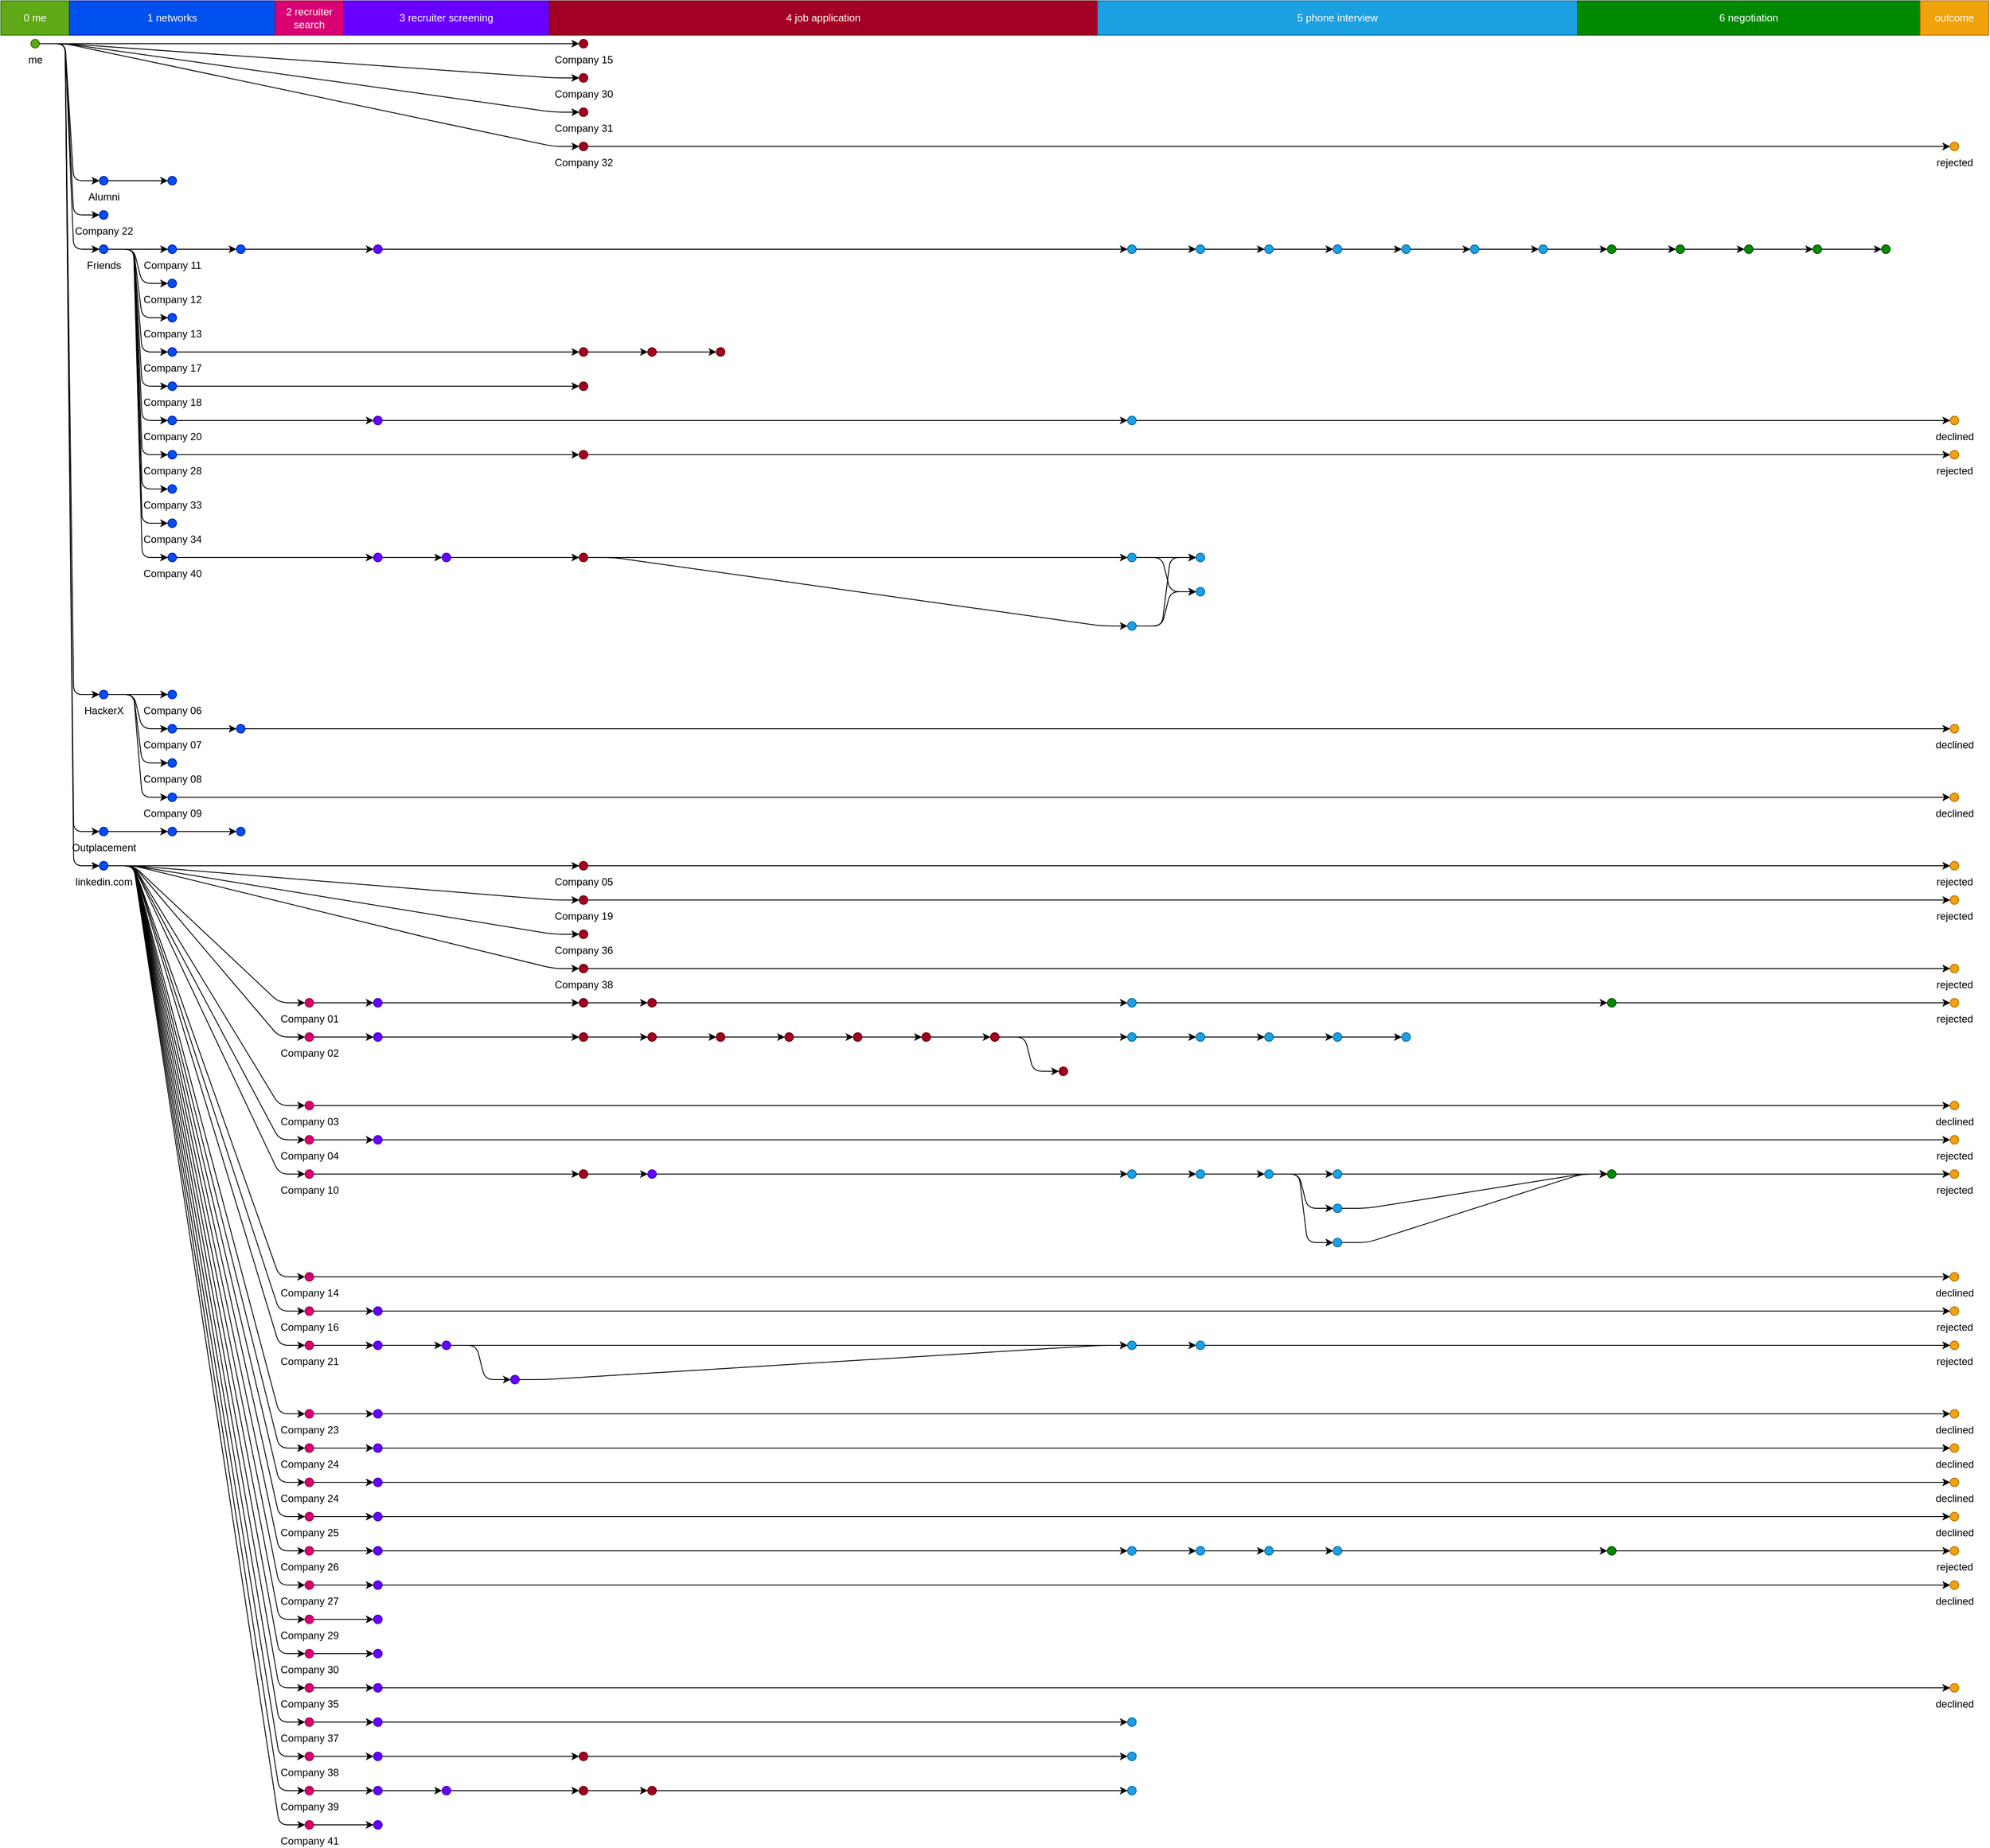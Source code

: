 <mxGraphModel dx="640" dy="480">
	<root>
		<mxCell id="root" style=""></mxCell>
		<mxCell id="layer1" style="" parent="root"></mxCell>
		<mxCell id="0 me" value="0 me" style="html=1;whiteSpace=wrap;fontColor=#ffffff;strokeColor=#2D7600;fillColor=#60A917;" parent="layer1" vertex="1">
			<mxGeometry width="80" height="40" as="geometry"></mxGeometry>
		</mxCell>
		<mxCell id="1 networks" value="1 networks" style="html=1;whiteSpace=wrap;fontColor=#ffffff;fillColor=#0050ef;strokeColor=#001DBC;" parent="layer1" vertex="1">
			<mxGeometry x="80" width="240" height="40" as="geometry"></mxGeometry>
		</mxCell>
		<mxCell id="2 recruiter search" value="2 recruiter search" style="html=1;whiteSpace=wrap;fontColor=#ffffff;strokeColor=#A50040;fillColor=#d80073;" parent="layer1" vertex="1">
			<mxGeometry x="320" width="80" height="40" as="geometry"></mxGeometry>
		</mxCell>
		<mxCell id="3 recruiter screening" value="3 recruiter screening" style="fontColor=#ffffff;fillColor=#6a00ff;strokeColor=#3700CC;html=1;whiteSpace=wrap;" parent="layer1" vertex="1">
			<mxGeometry x="400" width="240" height="40" as="geometry"></mxGeometry>
		</mxCell>
		<mxCell id="4 job application" value="4 job application" style="html=1;whiteSpace=wrap;fontColor=#ffffff;fillColor=#a20025;strokeColor=#6F0000;" parent="layer1" vertex="1">
			<mxGeometry x="640" width="640" height="40" as="geometry"></mxGeometry>
		</mxCell>
		<mxCell id="5 phone interview" value="5 phone interview" style="whiteSpace=wrap;fontColor=#ffffff;strokeColor=#006EAF;fillColor=#1ba1e2;html=1;" parent="layer1" vertex="1">
			<mxGeometry x="1280" width="560" height="40" as="geometry"></mxGeometry>
		</mxCell>
		<mxCell id="6 negotiation" value="6 negotiation" style="strokeColor=#005700;fillColor=#008a00;html=1;whiteSpace=wrap;fontColor=#ffffff;" parent="layer1" vertex="1">
			<mxGeometry x="1840" width="400" height="40" as="geometry"></mxGeometry>
		</mxCell>
		<mxCell id="outcome" value="outcome" style="html=1;whiteSpace=wrap;fontColor=#ffffff;strokeColor=#BD7000;fillColor=#f0a30a;" parent="layer1" vertex="1">
			<mxGeometry x="2240" width="80" height="40" as="geometry"></mxGeometry>
		</mxCell>
		<mxCell id="0" value="me" style="ellipse;aspect=fixed;labelPosition=center;align=center;verticalAlign=top;strokeColor=#2D7600;html=1;verticalLabelPosition=bottom;fontColor=#000000;fillColor=#60A917;" parent="layer1" vertex="1">
			<mxGeometry x="35" y="45" width="10" height="10" as="geometry"></mxGeometry>
		</mxCell>
		<mxCell id="30" value="Company 15" style="ellipse;aspect=fixed;html=1;align=center;verticalAlign=top;fontColor=#000000;labelPosition=center;verticalLabelPosition=bottom;strokeColor=#6F0000;fillColor=#a20025;" parent="layer1" vertex="1">
			<mxGeometry x="675" y="45" width="10" height="10" as="geometry"></mxGeometry>
		</mxCell>
		<mxCell id="0-30" style="edgeStyle=entityRelationEdgeStyle;orthogonalLoop=1;jettySize=auto;html=1;strokeWidth=1;" parent="layer1" edge="1" source="0" target="30">
			<mxGeometry relative="1" as="geometry"></mxGeometry>
		</mxCell>
		<mxCell id="84" value="Company 30" style="verticalLabelPosition=bottom;align=center;fontColor=#000000;strokeColor=#6F0000;ellipse;html=1;labelPosition=center;verticalAlign=top;fillColor=#a20025;aspect=fixed;" parent="layer1" vertex="1">
			<mxGeometry x="675" y="85" width="10" height="10" as="geometry"></mxGeometry>
		</mxCell>
		<mxCell id="0-84" style="jettySize=auto;html=1;strokeWidth=1;edgeStyle=entityRelationEdgeStyle;orthogonalLoop=1;" parent="layer1" edge="1" source="0" target="84">
			<mxGeometry relative="1" as="geometry"></mxGeometry>
		</mxCell>
		<mxCell id="85" value="Company 31" style="verticalAlign=top;fontColor=#000000;fillColor=#a20025;ellipse;aspect=fixed;html=1;labelPosition=center;verticalLabelPosition=bottom;align=center;strokeColor=#6F0000;" parent="layer1" vertex="1">
			<mxGeometry x="675" y="125" width="10" height="10" as="geometry"></mxGeometry>
		</mxCell>
		<mxCell id="0-85" style="jettySize=auto;html=1;strokeWidth=1;edgeStyle=entityRelationEdgeStyle;orthogonalLoop=1;" parent="layer1" edge="1" source="0" target="85">
			<mxGeometry relative="1" as="geometry"></mxGeometry>
		</mxCell>
		<mxCell id="87" value="Company 32" style="strokeColor=#6F0000;ellipse;labelPosition=center;align=center;fillColor=#a20025;fontColor=#000000;aspect=fixed;html=1;verticalLabelPosition=bottom;verticalAlign=top;" parent="layer1" vertex="1">
			<mxGeometry x="675" y="165" width="10" height="10" as="geometry"></mxGeometry>
		</mxCell>
		<mxCell id="87rejected" value="rejected" style="ellipse;verticalAlign=top;fontColor=#000000;strokeColor=#BD7000;fillColor=#f0a30a;aspect=fixed;html=1;labelPosition=center;verticalLabelPosition=bottom;align=center;" parent="layer1" vertex="1">
			<mxGeometry x="2275" y="165" width="10" height="10" as="geometry"></mxGeometry>
		</mxCell>
		<mxCell id="87-87rejected" style="edgeStyle=entityRelationEdgeStyle;orthogonalLoop=1;jettySize=auto;html=1;strokeWidth=1;" parent="layer1" edge="1" source="87" target="87rejected">
			<mxGeometry relative="1" as="geometry"></mxGeometry>
		</mxCell>
		<mxCell id="0-87" style="edgeStyle=entityRelationEdgeStyle;orthogonalLoop=1;jettySize=auto;html=1;strokeWidth=1;" parent="layer1" edge="1" source="0" target="87">
			<mxGeometry relative="1" as="geometry"></mxGeometry>
		</mxCell>
		<mxCell id="wfalumni" value="Alumni" style="align=center;fillColor=#0050ef;labelPosition=center;aspect=fixed;html=1;verticalLabelPosition=bottom;verticalAlign=top;fontColor=#000000;strokeColor=#001DBC;ellipse;" parent="layer1" vertex="1">
			<mxGeometry x="115" y="205" width="10" height="10" as="geometry"></mxGeometry>
		</mxCell>
		<mxCell id="29" style="verticalLabelPosition=bottom;verticalAlign=top;fontColor=#000000;ellipse;labelPosition=center;align=center;strokeColor=#001DBC;fillColor=#0050ef;aspect=fixed;html=1;" parent="layer1" vertex="1">
			<mxGeometry x="195" y="205" width="10" height="10" as="geometry"></mxGeometry>
		</mxCell>
		<mxCell id="wfalumni-29" style="strokeWidth=1;edgeStyle=entityRelationEdgeStyle;orthogonalLoop=1;jettySize=auto;html=1;" parent="layer1" edge="1" source="wfalumni" target="29">
			<mxGeometry relative="1" as="geometry"></mxGeometry>
		</mxCell>
		<mxCell id="0-wfalumni" style="edgeStyle=entityRelationEdgeStyle;orthogonalLoop=1;jettySize=auto;html=1;strokeWidth=1;" parent="layer1" edge="1" source="0" target="wfalumni">
			<mxGeometry relative="1" as="geometry"></mxGeometry>
		</mxCell>
		<mxCell id="42" value="Company 22" style="verticalLabelPosition=bottom;ellipse;html=1;align=center;verticalAlign=top;fontColor=#000000;strokeColor=#001DBC;fillColor=#0050ef;aspect=fixed;labelPosition=center;" parent="layer1" vertex="1">
			<mxGeometry x="115" y="245" width="10" height="10" as="geometry"></mxGeometry>
		</mxCell>
		<mxCell id="0-42" style="edgeStyle=entityRelationEdgeStyle;orthogonalLoop=1;jettySize=auto;html=1;strokeWidth=1;" parent="layer1" edge="1" source="0" target="42">
			<mxGeometry relative="1" as="geometry"></mxGeometry>
		</mxCell>
		<mxCell id="friends" value="Friends" style="aspect=fixed;align=center;strokeColor=#001DBC;fillColor=#0050ef;ellipse;html=1;labelPosition=center;verticalLabelPosition=bottom;verticalAlign=top;fontColor=#000000;" parent="layer1" vertex="1">
			<mxGeometry x="115" y="285" width="10" height="10" as="geometry"></mxGeometry>
		</mxCell>
		<mxCell id="18" value="Company 11" style="fillColor=#0050ef;ellipse;html=1;verticalLabelPosition=bottom;align=center;verticalAlign=top;fontColor=#000000;strokeColor=#001DBC;aspect=fixed;labelPosition=center;" parent="layer1" vertex="1">
			<mxGeometry x="195" y="285" width="10" height="10" as="geometry"></mxGeometry>
		</mxCell>
		<mxCell id="19" style="aspect=fixed;labelPosition=center;verticalAlign=top;fontColor=#000000;fillColor=#0050ef;ellipse;verticalLabelPosition=bottom;align=center;strokeColor=#001DBC;html=1;" parent="layer1" vertex="1">
			<mxGeometry x="275" y="285" width="10" height="10" as="geometry"></mxGeometry>
		</mxCell>
		<mxCell id="25" style="aspect=fixed;verticalLabelPosition=bottom;align=center;verticalAlign=top;fontColor=#000000;ellipse;labelPosition=center;strokeColor=#3700CC;fillColor=#6a00ff;html=1;" parent="layer1" vertex="1">
			<mxGeometry x="435" y="285" width="10" height="10" as="geometry"></mxGeometry>
		</mxCell>
		<mxCell id="26" style="verticalLabelPosition=bottom;fontColor=#000000;strokeColor=#006EAF;labelPosition=center;aspect=fixed;html=1;align=center;verticalAlign=top;fillColor=#1ba1e2;ellipse;" parent="layer1" vertex="1">
			<mxGeometry x="1315" y="285" width="10" height="10" as="geometry"></mxGeometry>
		</mxCell>
		<mxCell id="51" style="ellipse;html=1;verticalLabelPosition=bottom;verticalAlign=top;fillColor=#1ba1e2;aspect=fixed;labelPosition=center;align=center;fontColor=#000000;strokeColor=#006EAF;" parent="layer1" vertex="1">
			<mxGeometry x="1395" y="285" width="10" height="10" as="geometry"></mxGeometry>
		</mxCell>
		<mxCell id="52" style="verticalLabelPosition=bottom;align=center;verticalAlign=top;fontColor=#000000;strokeColor=#006EAF;ellipse;aspect=fixed;labelPosition=center;html=1;fillColor=#1ba1e2;" parent="layer1" vertex="1">
			<mxGeometry x="1475" y="285" width="10" height="10" as="geometry"></mxGeometry>
		</mxCell>
		<mxCell id="76" style="ellipse;html=1;verticalLabelPosition=bottom;align=center;fontColor=#000000;strokeColor=#006EAF;aspect=fixed;labelPosition=center;verticalAlign=top;fillColor=#1ba1e2;" parent="layer1" vertex="1">
			<mxGeometry x="1555" y="285" width="10" height="10" as="geometry"></mxGeometry>
		</mxCell>
		<mxCell id="91" style="labelPosition=center;verticalAlign=top;fontColor=#000000;ellipse;html=1;align=center;strokeColor=#006EAF;fillColor=#1ba1e2;aspect=fixed;verticalLabelPosition=bottom;" parent="layer1" vertex="1">
			<mxGeometry x="1635" y="285" width="10" height="10" as="geometry"></mxGeometry>
		</mxCell>
		<mxCell id="112" style="ellipse;verticalLabelPosition=bottom;align=center;verticalAlign=top;strokeColor=#006EAF;aspect=fixed;html=1;labelPosition=center;fontColor=#000000;fillColor=#1ba1e2;" parent="layer1" vertex="1">
			<mxGeometry x="1715" y="285" width="10" height="10" as="geometry"></mxGeometry>
		</mxCell>
		<mxCell id="114" style="aspect=fixed;labelPosition=center;verticalLabelPosition=bottom;strokeColor=#006EAF;fillColor=#1ba1e2;ellipse;html=1;align=center;verticalAlign=top;fontColor=#000000;" parent="layer1" vertex="1">
			<mxGeometry x="1795" y="285" width="10" height="10" as="geometry"></mxGeometry>
		</mxCell>
		<mxCell id="123" style="verticalAlign=top;fontColor=#000000;strokeColor=#005700;ellipse;aspect=fixed;labelPosition=center;verticalLabelPosition=bottom;html=1;align=center;fillColor=#008a00;" parent="layer1" vertex="1">
			<mxGeometry x="1875" y="285" width="10" height="10" as="geometry"></mxGeometry>
		</mxCell>
		<mxCell id="124" style="ellipse;verticalLabelPosition=bottom;verticalAlign=top;fontColor=#000000;strokeColor=#005700;aspect=fixed;html=1;labelPosition=center;align=center;fillColor=#008a00;" parent="layer1" vertex="1">
			<mxGeometry x="1955" y="285" width="10" height="10" as="geometry"></mxGeometry>
		</mxCell>
		<mxCell id="125" style="html=1;labelPosition=center;verticalLabelPosition=bottom;verticalAlign=top;fillColor=#008a00;ellipse;aspect=fixed;align=center;fontColor=#000000;strokeColor=#005700;" parent="layer1" vertex="1">
			<mxGeometry x="2035" y="285" width="10" height="10" as="geometry"></mxGeometry>
		</mxCell>
		<mxCell id="126" style="strokeColor=#005700;aspect=fixed;verticalLabelPosition=bottom;fontColor=#000000;align=center;verticalAlign=top;fillColor=#008a00;ellipse;html=1;labelPosition=center;" parent="layer1" vertex="1">
			<mxGeometry x="2115" y="285" width="10" height="10" as="geometry"></mxGeometry>
		</mxCell>
		<mxCell id="127" style="html=1;align=center;verticalAlign=top;fontColor=#000000;fillColor=#008a00;ellipse;aspect=fixed;labelPosition=center;verticalLabelPosition=bottom;strokeColor=#005700;" parent="layer1" vertex="1">
			<mxGeometry x="2195" y="285" width="10" height="10" as="geometry"></mxGeometry>
		</mxCell>
		<mxCell id="126-127" style="html=1;strokeWidth=1;edgeStyle=entityRelationEdgeStyle;orthogonalLoop=1;jettySize=auto;" parent="layer1" edge="1" source="126" target="127">
			<mxGeometry relative="1" as="geometry"></mxGeometry>
		</mxCell>
		<mxCell id="125-126" style="html=1;strokeWidth=1;edgeStyle=entityRelationEdgeStyle;orthogonalLoop=1;jettySize=auto;" parent="layer1" edge="1" source="125" target="126">
			<mxGeometry relative="1" as="geometry"></mxGeometry>
		</mxCell>
		<mxCell id="124-125" style="edgeStyle=entityRelationEdgeStyle;orthogonalLoop=1;jettySize=auto;html=1;strokeWidth=1;" parent="layer1" edge="1" source="124" target="125">
			<mxGeometry relative="1" as="geometry"></mxGeometry>
		</mxCell>
		<mxCell id="123-124" style="html=1;strokeWidth=1;edgeStyle=entityRelationEdgeStyle;orthogonalLoop=1;jettySize=auto;" parent="layer1" edge="1" source="123" target="124">
			<mxGeometry relative="1" as="geometry"></mxGeometry>
		</mxCell>
		<mxCell id="114-123" style="orthogonalLoop=1;jettySize=auto;html=1;strokeWidth=1;edgeStyle=entityRelationEdgeStyle;" parent="layer1" edge="1" source="114" target="123">
			<mxGeometry relative="1" as="geometry"></mxGeometry>
		</mxCell>
		<mxCell id="112-114" style="jettySize=auto;html=1;strokeWidth=1;edgeStyle=entityRelationEdgeStyle;orthogonalLoop=1;" parent="layer1" edge="1" source="112" target="114">
			<mxGeometry relative="1" as="geometry"></mxGeometry>
		</mxCell>
		<mxCell id="91-112" style="jettySize=auto;html=1;strokeWidth=1;edgeStyle=entityRelationEdgeStyle;orthogonalLoop=1;" parent="layer1" edge="1" source="91" target="112">
			<mxGeometry relative="1" as="geometry"></mxGeometry>
		</mxCell>
		<mxCell id="76-91" style="edgeStyle=entityRelationEdgeStyle;orthogonalLoop=1;jettySize=auto;html=1;strokeWidth=1;" parent="layer1" edge="1" source="76" target="91">
			<mxGeometry relative="1" as="geometry"></mxGeometry>
		</mxCell>
		<mxCell id="52-76" style="edgeStyle=entityRelationEdgeStyle;orthogonalLoop=1;jettySize=auto;html=1;strokeWidth=1;" parent="layer1" edge="1" source="52" target="76">
			<mxGeometry relative="1" as="geometry"></mxGeometry>
		</mxCell>
		<mxCell id="51-52" style="edgeStyle=entityRelationEdgeStyle;orthogonalLoop=1;jettySize=auto;html=1;strokeWidth=1;" parent="layer1" edge="1" source="51" target="52">
			<mxGeometry relative="1" as="geometry"></mxGeometry>
		</mxCell>
		<mxCell id="26-51" style="edgeStyle=entityRelationEdgeStyle;orthogonalLoop=1;jettySize=auto;html=1;strokeWidth=1;" parent="layer1" edge="1" source="26" target="51">
			<mxGeometry relative="1" as="geometry"></mxGeometry>
		</mxCell>
		<mxCell id="25-26" style="edgeStyle=entityRelationEdgeStyle;orthogonalLoop=1;jettySize=auto;html=1;strokeWidth=1;" parent="layer1" edge="1" source="25" target="26">
			<mxGeometry relative="1" as="geometry"></mxGeometry>
		</mxCell>
		<mxCell id="19-25" style="edgeStyle=entityRelationEdgeStyle;orthogonalLoop=1;jettySize=auto;html=1;strokeWidth=1;" parent="layer1" edge="1" source="19" target="25">
			<mxGeometry relative="1" as="geometry"></mxGeometry>
		</mxCell>
		<mxCell id="18-19" style="edgeStyle=entityRelationEdgeStyle;orthogonalLoop=1;jettySize=auto;html=1;strokeWidth=1;" parent="layer1" edge="1" source="18" target="19">
			<mxGeometry relative="1" as="geometry"></mxGeometry>
		</mxCell>
		<mxCell id="friends-18" style="edgeStyle=entityRelationEdgeStyle;orthogonalLoop=1;jettySize=auto;html=1;strokeWidth=1;" parent="layer1" edge="1" source="friends" target="18">
			<mxGeometry relative="1" as="geometry"></mxGeometry>
		</mxCell>
		<mxCell id="21" value="Company 12" style="strokeColor=#001DBC;fillColor=#0050ef;ellipse;aspect=fixed;labelPosition=center;fontColor=#000000;html=1;verticalLabelPosition=bottom;align=center;verticalAlign=top;" parent="layer1" vertex="1">
			<mxGeometry x="195" y="325" width="10" height="10" as="geometry"></mxGeometry>
		</mxCell>
		<mxCell id="friends-21" style="strokeWidth=1;edgeStyle=entityRelationEdgeStyle;orthogonalLoop=1;jettySize=auto;html=1;" parent="layer1" edge="1" source="friends" target="21">
			<mxGeometry relative="1" as="geometry"></mxGeometry>
		</mxCell>
		<mxCell id="22" value="Company 13" style="align=center;verticalAlign=top;fillColor=#0050ef;ellipse;aspect=fixed;verticalLabelPosition=bottom;fontColor=#000000;strokeColor=#001DBC;html=1;labelPosition=center;" parent="layer1" vertex="1">
			<mxGeometry x="195" y="365" width="10" height="10" as="geometry"></mxGeometry>
		</mxCell>
		<mxCell id="friends-22" style="edgeStyle=entityRelationEdgeStyle;orthogonalLoop=1;jettySize=auto;html=1;strokeWidth=1;" parent="layer1" edge="1" source="friends" target="22">
			<mxGeometry relative="1" as="geometry"></mxGeometry>
		</mxCell>
		<mxCell id="33" value="Company 17" style="html=1;align=center;verticalAlign=top;aspect=fixed;labelPosition=center;verticalLabelPosition=bottom;fontColor=#000000;strokeColor=#001DBC;fillColor=#0050ef;ellipse;" parent="layer1" vertex="1">
			<mxGeometry x="195" y="405" width="10" height="10" as="geometry"></mxGeometry>
		</mxCell>
		<mxCell id="34" style="fontColor=#000000;aspect=fixed;html=1;labelPosition=center;verticalLabelPosition=bottom;verticalAlign=top;ellipse;align=center;strokeColor=#6F0000;fillColor=#a20025;" parent="layer1" vertex="1">
			<mxGeometry x="675" y="405" width="10" height="10" as="geometry"></mxGeometry>
		</mxCell>
		<mxCell id="54" style="verticalLabelPosition=bottom;verticalAlign=top;strokeColor=#6F0000;ellipse;html=1;labelPosition=center;align=center;fontColor=#000000;fillColor=#a20025;aspect=fixed;" parent="layer1" vertex="1">
			<mxGeometry x="755" y="405" width="10" height="10" as="geometry"></mxGeometry>
		</mxCell>
		<mxCell id="61" style="verticalAlign=top;strokeColor=#6F0000;fillColor=#a20025;aspect=fixed;verticalLabelPosition=bottom;labelPosition=center;align=center;fontColor=#000000;ellipse;html=1;" parent="layer1" vertex="1">
			<mxGeometry x="835" y="405" width="10" height="10" as="geometry"></mxGeometry>
		</mxCell>
		<mxCell id="54-61" style="html=1;strokeWidth=1;edgeStyle=entityRelationEdgeStyle;orthogonalLoop=1;jettySize=auto;" parent="layer1" edge="1" source="54" target="61">
			<mxGeometry relative="1" as="geometry"></mxGeometry>
		</mxCell>
		<mxCell id="34-54" style="edgeStyle=entityRelationEdgeStyle;orthogonalLoop=1;jettySize=auto;html=1;strokeWidth=1;" parent="layer1" edge="1" source="34" target="54">
			<mxGeometry relative="1" as="geometry"></mxGeometry>
		</mxCell>
		<mxCell id="33-34" style="edgeStyle=entityRelationEdgeStyle;orthogonalLoop=1;jettySize=auto;html=1;strokeWidth=1;" parent="layer1" edge="1" source="33" target="34">
			<mxGeometry relative="1" as="geometry"></mxGeometry>
		</mxCell>
		<mxCell id="friends-33" style="jettySize=auto;html=1;strokeWidth=1;edgeStyle=entityRelationEdgeStyle;orthogonalLoop=1;" parent="layer1" edge="1" source="friends" target="33">
			<mxGeometry relative="1" as="geometry"></mxGeometry>
		</mxCell>
		<mxCell id="35" value="Company 18" style="labelPosition=center;verticalLabelPosition=bottom;align=center;ellipse;aspect=fixed;html=1;fillColor=#0050ef;verticalAlign=top;fontColor=#000000;strokeColor=#001DBC;" parent="layer1" vertex="1">
			<mxGeometry x="195" y="445" width="10" height="10" as="geometry"></mxGeometry>
		</mxCell>
		<mxCell id="36" style="align=center;fillColor=#a20025;html=1;aspect=fixed;labelPosition=center;verticalLabelPosition=bottom;verticalAlign=top;fontColor=#000000;strokeColor=#6F0000;ellipse;" parent="layer1" vertex="1">
			<mxGeometry x="675" y="445" width="10" height="10" as="geometry"></mxGeometry>
		</mxCell>
		<mxCell id="35-36" style="html=1;strokeWidth=1;edgeStyle=entityRelationEdgeStyle;orthogonalLoop=1;jettySize=auto;" parent="layer1" edge="1" source="35" target="36">
			<mxGeometry relative="1" as="geometry"></mxGeometry>
		</mxCell>
		<mxCell id="friends-35" style="edgeStyle=entityRelationEdgeStyle;orthogonalLoop=1;jettySize=auto;html=1;strokeWidth=1;" parent="layer1" edge="1" source="friends" target="35">
			<mxGeometry relative="1" as="geometry"></mxGeometry>
		</mxCell>
		<mxCell id="38" value="Company 20" style="ellipse;html=1;verticalLabelPosition=bottom;align=center;fontColor=#000000;aspect=fixed;labelPosition=center;verticalAlign=top;strokeColor=#001DBC;fillColor=#0050ef;" parent="layer1" vertex="1">
			<mxGeometry x="195" y="485" width="10" height="10" as="geometry"></mxGeometry>
		</mxCell>
		<mxCell id="39" style="verticalLabelPosition=bottom;align=center;strokeColor=#3700CC;fillColor=#6a00ff;ellipse;html=1;verticalAlign=top;fontColor=#000000;aspect=fixed;labelPosition=center;" parent="layer1" vertex="1">
			<mxGeometry x="435" y="485" width="10" height="10" as="geometry"></mxGeometry>
		</mxCell>
		<mxCell id="40" style="ellipse;aspect=fixed;html=1;labelPosition=center;verticalLabelPosition=bottom;align=center;verticalAlign=top;fontColor=#000000;strokeColor=#006EAF;fillColor=#1ba1e2;" parent="layer1" vertex="1">
			<mxGeometry x="1315" y="485" width="10" height="10" as="geometry"></mxGeometry>
		</mxCell>
		<mxCell id="40declined" value="declined" style="labelPosition=center;verticalAlign=top;fontColor=#000000;fillColor=#f0a30a;ellipse;html=1;verticalLabelPosition=bottom;align=center;strokeColor=#BD7000;aspect=fixed;" parent="layer1" vertex="1">
			<mxGeometry x="2275" y="485" width="10" height="10" as="geometry"></mxGeometry>
		</mxCell>
		<mxCell id="40-40declined" style="edgeStyle=entityRelationEdgeStyle;orthogonalLoop=1;jettySize=auto;html=1;strokeWidth=1;" parent="layer1" edge="1" source="40" target="40declined">
			<mxGeometry relative="1" as="geometry"></mxGeometry>
		</mxCell>
		<mxCell id="39-40" style="edgeStyle=entityRelationEdgeStyle;orthogonalLoop=1;jettySize=auto;html=1;strokeWidth=1;" parent="layer1" edge="1" source="39" target="40">
			<mxGeometry relative="1" as="geometry"></mxGeometry>
		</mxCell>
		<mxCell id="38-39" style="edgeStyle=entityRelationEdgeStyle;orthogonalLoop=1;jettySize=auto;html=1;strokeWidth=1;" parent="layer1" edge="1" source="38" target="39">
			<mxGeometry relative="1" as="geometry"></mxGeometry>
		</mxCell>
		<mxCell id="friends-38" style="jettySize=auto;html=1;strokeWidth=1;edgeStyle=entityRelationEdgeStyle;orthogonalLoop=1;" parent="layer1" edge="1" source="friends" target="38">
			<mxGeometry relative="1" as="geometry"></mxGeometry>
		</mxCell>
		<mxCell id="78" value="Company 28" style="aspect=fixed;verticalLabelPosition=bottom;align=center;verticalAlign=top;strokeColor=#001DBC;ellipse;html=1;labelPosition=center;fontColor=#000000;fillColor=#0050ef;" parent="layer1" vertex="1">
			<mxGeometry x="195" y="525" width="10" height="10" as="geometry"></mxGeometry>
		</mxCell>
		<mxCell id="82" style="fillColor=#a20025;ellipse;html=1;labelPosition=center;align=center;fontColor=#000000;aspect=fixed;verticalLabelPosition=bottom;verticalAlign=top;strokeColor=#6F0000;" parent="layer1" vertex="1">
			<mxGeometry x="675" y="525" width="10" height="10" as="geometry"></mxGeometry>
		</mxCell>
		<mxCell id="82rejected" value="rejected" style="fillColor=#f0a30a;ellipse;aspect=fixed;html=1;verticalAlign=top;strokeColor=#BD7000;labelPosition=center;verticalLabelPosition=bottom;align=center;fontColor=#000000;" parent="layer1" vertex="1">
			<mxGeometry x="2275" y="525" width="10" height="10" as="geometry"></mxGeometry>
		</mxCell>
		<mxCell id="82-82rejected" style="edgeStyle=entityRelationEdgeStyle;orthogonalLoop=1;jettySize=auto;html=1;strokeWidth=1;" parent="layer1" edge="1" source="82" target="82rejected">
			<mxGeometry relative="1" as="geometry"></mxGeometry>
		</mxCell>
		<mxCell id="78-82" style="edgeStyle=entityRelationEdgeStyle;orthogonalLoop=1;jettySize=auto;html=1;strokeWidth=1;" parent="layer1" edge="1" source="78" target="82">
			<mxGeometry relative="1" as="geometry"></mxGeometry>
		</mxCell>
		<mxCell id="friends-78" style="edgeStyle=entityRelationEdgeStyle;orthogonalLoop=1;jettySize=auto;html=1;strokeWidth=1;" parent="layer1" edge="1" source="friends" target="78">
			<mxGeometry relative="1" as="geometry"></mxGeometry>
		</mxCell>
		<mxCell id="89" value="Company 33" style="fontColor=#000000;strokeColor=#001DBC;fillColor=#0050ef;ellipse;aspect=fixed;verticalLabelPosition=bottom;align=center;verticalAlign=top;html=1;labelPosition=center;" parent="layer1" vertex="1">
			<mxGeometry x="195" y="565" width="10" height="10" as="geometry"></mxGeometry>
		</mxCell>
		<mxCell id="friends-89" style="edgeStyle=entityRelationEdgeStyle;orthogonalLoop=1;jettySize=auto;html=1;strokeWidth=1;" parent="layer1" edge="1" source="friends" target="89">
			<mxGeometry relative="1" as="geometry"></mxGeometry>
		</mxCell>
		<mxCell id="90" value="Company 34" style="verticalAlign=top;strokeColor=#001DBC;fillColor=#0050ef;ellipse;labelPosition=center;verticalLabelPosition=bottom;align=center;aspect=fixed;html=1;fontColor=#000000;" parent="layer1" vertex="1">
			<mxGeometry x="195" y="605" width="10" height="10" as="geometry"></mxGeometry>
		</mxCell>
		<mxCell id="friends-90" style="edgeStyle=entityRelationEdgeStyle;orthogonalLoop=1;jettySize=auto;html=1;strokeWidth=1;" parent="layer1" edge="1" source="friends" target="90">
			<mxGeometry relative="1" as="geometry"></mxGeometry>
		</mxCell>
		<mxCell id="110" value="Company 40" style="verticalLabelPosition=bottom;fontColor=#000000;strokeColor=#001DBC;html=1;aspect=fixed;labelPosition=center;align=center;verticalAlign=top;fillColor=#0050ef;ellipse;" parent="layer1" vertex="1">
			<mxGeometry x="195" y="645" width="10" height="10" as="geometry"></mxGeometry>
		</mxCell>
		<mxCell id="113" style="aspect=fixed;verticalLabelPosition=bottom;align=center;verticalAlign=top;fontColor=#000000;strokeColor=#3700CC;fillColor=#6a00ff;ellipse;labelPosition=center;html=1;" parent="layer1" vertex="1">
			<mxGeometry x="435" y="645" width="10" height="10" as="geometry"></mxGeometry>
		</mxCell>
		<mxCell id="115" style="verticalLabelPosition=bottom;align=center;verticalAlign=top;fillColor=#6a00ff;strokeColor=#3700CC;ellipse;aspect=fixed;html=1;labelPosition=center;fontColor=#000000;" parent="layer1" vertex="1">
			<mxGeometry x="515" y="645" width="10" height="10" as="geometry"></mxGeometry>
		</mxCell>
		<mxCell id="122" style="aspect=fixed;html=1;labelPosition=center;fontColor=#000000;strokeColor=#6F0000;fillColor=#a20025;ellipse;verticalLabelPosition=bottom;align=center;verticalAlign=top;" parent="layer1" vertex="1">
			<mxGeometry x="675" y="645" width="10" height="10" as="geometry"></mxGeometry>
		</mxCell>
		<mxCell id="132" style="ellipse;aspect=fixed;html=1;verticalLabelPosition=bottom;align=center;fontColor=#000000;labelPosition=center;verticalAlign=top;strokeColor=#006EAF;fillColor=#1ba1e2;" parent="layer1" vertex="1">
			<mxGeometry x="1315" y="645" width="10" height="10" as="geometry"></mxGeometry>
		</mxCell>
		<mxCell id="134" style="fontColor=#000000;fillColor=#1ba1e2;ellipse;aspect=fixed;html=1;labelPosition=center;verticalAlign=top;verticalLabelPosition=bottom;align=center;strokeColor=#006EAF;" parent="layer1" vertex="1">
			<mxGeometry x="1395" y="645" width="10" height="10" as="geometry"></mxGeometry>
		</mxCell>
		<mxCell id="132-134" style="html=1;strokeWidth=1;edgeStyle=entityRelationEdgeStyle;orthogonalLoop=1;jettySize=auto;" parent="layer1" edge="1" source="132" target="134">
			<mxGeometry relative="1" as="geometry"></mxGeometry>
		</mxCell>
		<mxCell id="135" style="html=1;labelPosition=center;verticalLabelPosition=bottom;strokeColor=#006EAF;ellipse;aspect=fixed;fontColor=#000000;fillColor=#1ba1e2;align=center;verticalAlign=top;" parent="layer1" vertex="1">
			<mxGeometry x="1395" y="685" width="10" height="10" as="geometry"></mxGeometry>
		</mxCell>
		<mxCell id="132-135" style="edgeStyle=entityRelationEdgeStyle;orthogonalLoop=1;jettySize=auto;html=1;strokeWidth=1;" parent="layer1" edge="1" source="132" target="135">
			<mxGeometry relative="1" as="geometry"></mxGeometry>
		</mxCell>
		<mxCell id="122-132" style="strokeWidth=1;edgeStyle=entityRelationEdgeStyle;orthogonalLoop=1;jettySize=auto;html=1;" parent="layer1" edge="1" source="122" target="132">
			<mxGeometry relative="1" as="geometry"></mxGeometry>
		</mxCell>
		<mxCell id="133" style="strokeColor=#006EAF;ellipse;labelPosition=center;fontColor=#000000;align=center;verticalAlign=top;fillColor=#1ba1e2;aspect=fixed;html=1;verticalLabelPosition=bottom;" parent="layer1" vertex="1">
			<mxGeometry x="1315" y="725" width="10" height="10" as="geometry"></mxGeometry>
		</mxCell>
		<mxCell id="133-134" style="html=1;strokeWidth=1;edgeStyle=entityRelationEdgeStyle;orthogonalLoop=1;jettySize=auto;" parent="layer1" edge="1" source="133" target="134">
			<mxGeometry relative="1" as="geometry"></mxGeometry>
		</mxCell>
		<mxCell id="133-135" style="html=1;strokeWidth=1;edgeStyle=entityRelationEdgeStyle;orthogonalLoop=1;jettySize=auto;" parent="layer1" edge="1" source="133" target="135">
			<mxGeometry relative="1" as="geometry"></mxGeometry>
		</mxCell>
		<mxCell id="122-133" style="edgeStyle=entityRelationEdgeStyle;orthogonalLoop=1;jettySize=auto;html=1;strokeWidth=1;" parent="layer1" edge="1" source="122" target="133">
			<mxGeometry relative="1" as="geometry"></mxGeometry>
		</mxCell>
		<mxCell id="115-122" style="edgeStyle=entityRelationEdgeStyle;orthogonalLoop=1;jettySize=auto;html=1;strokeWidth=1;" parent="layer1" edge="1" source="115" target="122">
			<mxGeometry relative="1" as="geometry"></mxGeometry>
		</mxCell>
		<mxCell id="113-115" style="edgeStyle=entityRelationEdgeStyle;orthogonalLoop=1;jettySize=auto;html=1;strokeWidth=1;" parent="layer1" edge="1" source="113" target="115">
			<mxGeometry relative="1" as="geometry"></mxGeometry>
		</mxCell>
		<mxCell id="110-113" style="edgeStyle=entityRelationEdgeStyle;orthogonalLoop=1;jettySize=auto;html=1;strokeWidth=1;" parent="layer1" edge="1" source="110" target="113">
			<mxGeometry relative="1" as="geometry"></mxGeometry>
		</mxCell>
		<mxCell id="friends-110" style="html=1;strokeWidth=1;edgeStyle=entityRelationEdgeStyle;orthogonalLoop=1;jettySize=auto;" parent="layer1" edge="1" source="friends" target="110">
			<mxGeometry relative="1" as="geometry"></mxGeometry>
		</mxCell>
		<mxCell id="0-friends" style="edgeStyle=entityRelationEdgeStyle;orthogonalLoop=1;jettySize=auto;html=1;strokeWidth=1;" parent="layer1" edge="1" source="0" target="friends">
			<mxGeometry relative="1" as="geometry"></mxGeometry>
		</mxCell>
		<mxCell id="hackerx" value="HackerX" style="align=center;verticalAlign=top;strokeColor=#001DBC;fillColor=#0050ef;aspect=fixed;html=1;verticalLabelPosition=bottom;fontColor=#000000;ellipse;labelPosition=center;" parent="layer1" vertex="1">
			<mxGeometry x="115" y="805" width="10" height="10" as="geometry"></mxGeometry>
		</mxCell>
		<mxCell id="10" value="Company 06" style="ellipse;aspect=fixed;html=1;verticalAlign=top;fontColor=#000000;labelPosition=center;verticalLabelPosition=bottom;align=center;fillColor=#0050ef;strokeColor=#001DBC;" parent="layer1" vertex="1">
			<mxGeometry x="195" y="805" width="10" height="10" as="geometry"></mxGeometry>
		</mxCell>
		<mxCell id="hackerx-10" style="edgeStyle=entityRelationEdgeStyle;orthogonalLoop=1;jettySize=auto;html=1;strokeWidth=1;" parent="layer1" edge="1" source="hackerx" target="10">
			<mxGeometry relative="1" as="geometry"></mxGeometry>
		</mxCell>
		<mxCell id="11" value="Company 07" style="fontColor=#000000;strokeColor=#001DBC;fillColor=#0050ef;aspect=fixed;html=1;verticalAlign=top;align=center;ellipse;labelPosition=center;verticalLabelPosition=bottom;" parent="layer1" vertex="1">
			<mxGeometry x="195" y="845" width="10" height="10" as="geometry"></mxGeometry>
		</mxCell>
		<mxCell id="17" style="strokeColor=#001DBC;ellipse;aspect=fixed;html=1;align=center;verticalAlign=top;fontColor=#000000;labelPosition=center;verticalLabelPosition=bottom;fillColor=#0050ef;" parent="layer1" vertex="1">
			<mxGeometry x="275" y="845" width="10" height="10" as="geometry"></mxGeometry>
		</mxCell>
		<mxCell id="17declined" value="declined" style="fontColor=#000000;strokeColor=#BD7000;ellipse;aspect=fixed;verticalLabelPosition=bottom;align=center;verticalAlign=top;fillColor=#f0a30a;html=1;labelPosition=center;" parent="layer1" vertex="1">
			<mxGeometry x="2275" y="845" width="10" height="10" as="geometry"></mxGeometry>
		</mxCell>
		<mxCell id="17-17declined" style="strokeWidth=1;edgeStyle=entityRelationEdgeStyle;orthogonalLoop=1;jettySize=auto;html=1;" parent="layer1" edge="1" source="17" target="17declined">
			<mxGeometry relative="1" as="geometry"></mxGeometry>
		</mxCell>
		<mxCell id="11-17" style="edgeStyle=entityRelationEdgeStyle;orthogonalLoop=1;jettySize=auto;html=1;strokeWidth=1;" parent="layer1" edge="1" source="11" target="17">
			<mxGeometry relative="1" as="geometry"></mxGeometry>
		</mxCell>
		<mxCell id="hackerx-11" style="edgeStyle=entityRelationEdgeStyle;orthogonalLoop=1;jettySize=auto;html=1;strokeWidth=1;" parent="layer1" edge="1" source="hackerx" target="11">
			<mxGeometry relative="1" as="geometry"></mxGeometry>
		</mxCell>
		<mxCell id="12" value="Company 08" style="aspect=fixed;html=1;verticalLabelPosition=bottom;align=center;verticalAlign=top;strokeColor=#001DBC;ellipse;labelPosition=center;fontColor=#000000;fillColor=#0050ef;" parent="layer1" vertex="1">
			<mxGeometry x="195" y="885" width="10" height="10" as="geometry"></mxGeometry>
		</mxCell>
		<mxCell id="hackerx-12" style="edgeStyle=entityRelationEdgeStyle;orthogonalLoop=1;jettySize=auto;html=1;strokeWidth=1;" parent="layer1" edge="1" source="hackerx" target="12">
			<mxGeometry relative="1" as="geometry"></mxGeometry>
		</mxCell>
		<mxCell id="13" value="Company 09" style="align=center;verticalAlign=top;fontColor=#000000;strokeColor=#001DBC;fillColor=#0050ef;labelPosition=center;verticalLabelPosition=bottom;html=1;ellipse;aspect=fixed;" parent="layer1" vertex="1">
			<mxGeometry x="195" y="925" width="10" height="10" as="geometry"></mxGeometry>
		</mxCell>
		<mxCell id="13declined" value="declined" style="verticalLabelPosition=bottom;align=center;verticalAlign=top;fontColor=#000000;fillColor=#f0a30a;ellipse;aspect=fixed;html=1;labelPosition=center;strokeColor=#BD7000;" parent="layer1" vertex="1">
			<mxGeometry x="2275" y="925" width="10" height="10" as="geometry"></mxGeometry>
		</mxCell>
		<mxCell id="13-13declined" style="edgeStyle=entityRelationEdgeStyle;orthogonalLoop=1;jettySize=auto;html=1;strokeWidth=1;" parent="layer1" edge="1" source="13" target="13declined">
			<mxGeometry relative="1" as="geometry"></mxGeometry>
		</mxCell>
		<mxCell id="hackerx-13" style="jettySize=auto;html=1;strokeWidth=1;edgeStyle=entityRelationEdgeStyle;orthogonalLoop=1;" parent="layer1" edge="1" source="hackerx" target="13">
			<mxGeometry relative="1" as="geometry"></mxGeometry>
		</mxCell>
		<mxCell id="0-hackerx" style="edgeStyle=entityRelationEdgeStyle;orthogonalLoop=1;jettySize=auto;html=1;strokeWidth=1;" parent="layer1" edge="1" source="0" target="hackerx">
			<mxGeometry relative="1" as="geometry"></mxGeometry>
		</mxCell>
		<mxCell id="keystone" value="Outplacement" style="fontColor=#000000;fillColor=#0050ef;ellipse;aspect=fixed;html=1;verticalLabelPosition=bottom;align=center;labelPosition=center;verticalAlign=top;strokeColor=#001DBC;" parent="layer1" vertex="1">
			<mxGeometry x="115" y="965" width="10" height="10" as="geometry"></mxGeometry>
		</mxCell>
		<mxCell id="14" style="ellipse;aspect=fixed;html=1;labelPosition=center;fontColor=#000000;fillColor=#0050ef;verticalLabelPosition=bottom;align=center;verticalAlign=top;strokeColor=#001DBC;" parent="layer1" vertex="1">
			<mxGeometry x="195" y="965" width="10" height="10" as="geometry"></mxGeometry>
		</mxCell>
		<mxCell id="28" style="labelPosition=center;fontColor=#000000;strokeColor=#001DBC;fillColor=#0050ef;ellipse;aspect=fixed;align=center;verticalAlign=top;html=1;verticalLabelPosition=bottom;" parent="layer1" vertex="1">
			<mxGeometry x="275" y="965" width="10" height="10" as="geometry"></mxGeometry>
		</mxCell>
		<mxCell id="14-28" style="edgeStyle=entityRelationEdgeStyle;orthogonalLoop=1;jettySize=auto;html=1;strokeWidth=1;" parent="layer1" edge="1" source="14" target="28">
			<mxGeometry relative="1" as="geometry"></mxGeometry>
		</mxCell>
		<mxCell id="keystone-14" style="edgeStyle=entityRelationEdgeStyle;orthogonalLoop=1;jettySize=auto;html=1;strokeWidth=1;" parent="layer1" edge="1" source="keystone" target="14">
			<mxGeometry relative="1" as="geometry"></mxGeometry>
		</mxCell>
		<mxCell id="0-keystone" style="orthogonalLoop=1;jettySize=auto;html=1;strokeWidth=1;edgeStyle=entityRelationEdgeStyle;" parent="layer1" edge="1" source="0" target="keystone">
			<mxGeometry relative="1" as="geometry"></mxGeometry>
		</mxCell>
		<mxCell id="linkedin" value="linkedin.com" style="aspect=fixed;fontColor=#000000;strokeColor=#001DBC;fillColor=#0050ef;verticalAlign=top;ellipse;html=1;labelPosition=center;verticalLabelPosition=bottom;align=center;" parent="layer1" vertex="1">
			<mxGeometry x="115" y="1005" width="10" height="10" as="geometry"></mxGeometry>
		</mxCell>
		<mxCell id="8" value="Company 05" style="html=1;verticalLabelPosition=bottom;strokeColor=#6F0000;verticalAlign=top;fontColor=#000000;fillColor=#a20025;ellipse;aspect=fixed;labelPosition=center;align=center;" parent="layer1" vertex="1">
			<mxGeometry x="675" y="1005" width="10" height="10" as="geometry"></mxGeometry>
		</mxCell>
		<mxCell id="8rejected" value="rejected" style="verticalAlign=top;strokeColor=#BD7000;fillColor=#f0a30a;ellipse;html=1;align=center;fontColor=#000000;aspect=fixed;labelPosition=center;verticalLabelPosition=bottom;" parent="layer1" vertex="1">
			<mxGeometry x="2275" y="1005" width="10" height="10" as="geometry"></mxGeometry>
		</mxCell>
		<mxCell id="8-8rejected" style="orthogonalLoop=1;jettySize=auto;html=1;strokeWidth=1;edgeStyle=entityRelationEdgeStyle;" parent="layer1" edge="1" source="8" target="8rejected">
			<mxGeometry relative="1" as="geometry"></mxGeometry>
		</mxCell>
		<mxCell id="linkedin-8" style="edgeStyle=entityRelationEdgeStyle;orthogonalLoop=1;jettySize=auto;html=1;strokeWidth=1;" parent="layer1" edge="1" source="linkedin" target="8">
			<mxGeometry relative="1" as="geometry"></mxGeometry>
		</mxCell>
		<mxCell id="37" value="Company 19" style="strokeColor=#6F0000;ellipse;labelPosition=center;verticalLabelPosition=bottom;align=center;verticalAlign=top;aspect=fixed;html=1;fontColor=#000000;fillColor=#a20025;" parent="layer1" vertex="1">
			<mxGeometry x="675" y="1045" width="10" height="10" as="geometry"></mxGeometry>
		</mxCell>
		<mxCell id="37rejected" value="rejected" style="verticalAlign=top;ellipse;html=1;labelPosition=center;align=center;fillColor=#f0a30a;aspect=fixed;verticalLabelPosition=bottom;fontColor=#000000;strokeColor=#BD7000;" parent="layer1" vertex="1">
			<mxGeometry x="2275" y="1045" width="10" height="10" as="geometry"></mxGeometry>
		</mxCell>
		<mxCell id="37-37rejected" style="orthogonalLoop=1;jettySize=auto;html=1;strokeWidth=1;edgeStyle=entityRelationEdgeStyle;" parent="layer1" edge="1" source="37" target="37rejected">
			<mxGeometry relative="1" as="geometry"></mxGeometry>
		</mxCell>
		<mxCell id="linkedin-37" style="jettySize=auto;html=1;strokeWidth=1;edgeStyle=entityRelationEdgeStyle;orthogonalLoop=1;" parent="layer1" edge="1" source="linkedin" target="37">
			<mxGeometry relative="1" as="geometry"></mxGeometry>
		</mxCell>
		<mxCell id="94" value="Company 36" style="verticalAlign=top;fontColor=#000000;fillColor=#a20025;aspect=fixed;html=1;labelPosition=center;align=center;ellipse;verticalLabelPosition=bottom;strokeColor=#6F0000;" parent="layer1" vertex="1">
			<mxGeometry x="675" y="1085" width="10" height="10" as="geometry"></mxGeometry>
		</mxCell>
		<mxCell id="linkedin-94" style="html=1;strokeWidth=1;edgeStyle=entityRelationEdgeStyle;orthogonalLoop=1;jettySize=auto;" parent="layer1" edge="1" source="linkedin" target="94">
			<mxGeometry relative="1" as="geometry"></mxGeometry>
		</mxCell>
		<mxCell id="99" value="Company 38" style="ellipse;aspect=fixed;labelPosition=center;verticalAlign=top;html=1;verticalLabelPosition=bottom;align=center;fontColor=#000000;strokeColor=#6F0000;fillColor=#a20025;" parent="layer1" vertex="1">
			<mxGeometry x="675" y="1125" width="10" height="10" as="geometry"></mxGeometry>
		</mxCell>
		<mxCell id="99rejected" value="rejected" style="ellipse;aspect=fixed;verticalLabelPosition=bottom;fontColor=#000000;strokeColor=#BD7000;html=1;labelPosition=center;align=center;verticalAlign=top;fillColor=#f0a30a;" parent="layer1" vertex="1">
			<mxGeometry x="2275" y="1125" width="10" height="10" as="geometry"></mxGeometry>
		</mxCell>
		<mxCell id="99-99rejected" style="html=1;strokeWidth=1;edgeStyle=entityRelationEdgeStyle;orthogonalLoop=1;jettySize=auto;" parent="layer1" edge="1" source="99" target="99rejected">
			<mxGeometry relative="1" as="geometry"></mxGeometry>
		</mxCell>
		<mxCell id="linkedin-99" style="strokeWidth=1;edgeStyle=entityRelationEdgeStyle;orthogonalLoop=1;jettySize=auto;html=1;" parent="layer1" edge="1" source="linkedin" target="99">
			<mxGeometry relative="1" as="geometry"></mxGeometry>
		</mxCell>
		<mxCell id="1" value="Company 01" style="ellipse;aspect=fixed;html=1;labelPosition=center;verticalLabelPosition=bottom;align=center;verticalAlign=top;strokeColor=#A50040;fillColor=#d80073;fontColor=#000000;" parent="layer1" vertex="1">
			<mxGeometry x="355" y="1165" width="10" height="10" as="geometry"></mxGeometry>
		</mxCell>
		<mxCell id="6" style="labelPosition=center;fontColor=#000000;strokeColor=#3700CC;align=center;verticalAlign=top;fillColor=#6a00ff;ellipse;aspect=fixed;html=1;verticalLabelPosition=bottom;" parent="layer1" vertex="1">
			<mxGeometry x="435" y="1165" width="10" height="10" as="geometry"></mxGeometry>
		</mxCell>
		<mxCell id="7" style="align=center;verticalAlign=top;fontColor=#000000;strokeColor=#6F0000;fillColor=#a20025;ellipse;labelPosition=center;verticalLabelPosition=bottom;aspect=fixed;html=1;" parent="layer1" vertex="1">
			<mxGeometry x="675" y="1165" width="10" height="10" as="geometry"></mxGeometry>
		</mxCell>
		<mxCell id="27" style="fillColor=#a20025;strokeColor=#6F0000;ellipse;aspect=fixed;html=1;verticalLabelPosition=bottom;labelPosition=center;align=center;verticalAlign=top;fontColor=#000000;" parent="layer1" vertex="1">
			<mxGeometry x="755" y="1165" width="10" height="10" as="geometry"></mxGeometry>
		</mxCell>
		<mxCell id="53" style="ellipse;html=1;labelPosition=center;verticalLabelPosition=bottom;align=center;verticalAlign=top;fontColor=#000000;aspect=fixed;fillColor=#1ba1e2;strokeColor=#006EAF;" parent="layer1" vertex="1">
			<mxGeometry x="1315" y="1165" width="10" height="10" as="geometry"></mxGeometry>
		</mxCell>
		<mxCell id="86" style="ellipse;aspect=fixed;html=1;verticalLabelPosition=bottom;verticalAlign=top;fontColor=#000000;labelPosition=center;align=center;strokeColor=#005700;fillColor=#008a00;" parent="layer1" vertex="1">
			<mxGeometry x="1875" y="1165" width="10" height="10" as="geometry"></mxGeometry>
		</mxCell>
		<mxCell id="86rejected" value="rejected" style="verticalAlign=top;fontColor=#000000;fillColor=#f0a30a;ellipse;labelPosition=center;verticalLabelPosition=bottom;align=center;strokeColor=#BD7000;aspect=fixed;html=1;" parent="layer1" vertex="1">
			<mxGeometry x="2275" y="1165" width="10" height="10" as="geometry"></mxGeometry>
		</mxCell>
		<mxCell id="86-86rejected" style="jettySize=auto;html=1;strokeWidth=1;edgeStyle=entityRelationEdgeStyle;orthogonalLoop=1;" parent="layer1" edge="1" source="86" target="86rejected">
			<mxGeometry relative="1" as="geometry"></mxGeometry>
		</mxCell>
		<mxCell id="53-86" style="orthogonalLoop=1;jettySize=auto;html=1;strokeWidth=1;edgeStyle=entityRelationEdgeStyle;" parent="layer1" edge="1" source="53" target="86">
			<mxGeometry relative="1" as="geometry"></mxGeometry>
		</mxCell>
		<mxCell id="27-53" style="html=1;strokeWidth=1;edgeStyle=entityRelationEdgeStyle;orthogonalLoop=1;jettySize=auto;" parent="layer1" edge="1" source="27" target="53">
			<mxGeometry relative="1" as="geometry"></mxGeometry>
		</mxCell>
		<mxCell id="7-27" style="strokeWidth=1;edgeStyle=entityRelationEdgeStyle;orthogonalLoop=1;jettySize=auto;html=1;" parent="layer1" edge="1" source="7" target="27">
			<mxGeometry relative="1" as="geometry"></mxGeometry>
		</mxCell>
		<mxCell id="6-7" style="edgeStyle=entityRelationEdgeStyle;orthogonalLoop=1;jettySize=auto;html=1;strokeWidth=1;" parent="layer1" edge="1" source="6" target="7">
			<mxGeometry relative="1" as="geometry"></mxGeometry>
		</mxCell>
		<mxCell id="1-6" style="html=1;strokeWidth=1;edgeStyle=entityRelationEdgeStyle;orthogonalLoop=1;jettySize=auto;" parent="layer1" edge="1" source="1" target="6">
			<mxGeometry relative="1" as="geometry"></mxGeometry>
		</mxCell>
		<mxCell id="linkedin-1" style="edgeStyle=entityRelationEdgeStyle;orthogonalLoop=1;jettySize=auto;html=1;strokeWidth=1;" parent="layer1" edge="1" source="linkedin" target="1">
			<mxGeometry relative="1" as="geometry"></mxGeometry>
		</mxCell>
		<mxCell id="2" value="Company 02" style="verticalAlign=top;labelPosition=center;verticalLabelPosition=bottom;align=center;fontColor=#000000;strokeColor=#A50040;ellipse;aspect=fixed;html=1;fillColor=#d80073;" parent="layer1" vertex="1">
			<mxGeometry x="355" y="1205" width="10" height="10" as="geometry"></mxGeometry>
		</mxCell>
		<mxCell id="9" style="aspect=fixed;verticalLabelPosition=bottom;strokeColor=#3700CC;fillColor=#6a00ff;ellipse;html=1;labelPosition=center;align=center;verticalAlign=top;fontColor=#000000;" parent="layer1" vertex="1">
			<mxGeometry x="435" y="1205" width="10" height="10" as="geometry"></mxGeometry>
		</mxCell>
		<mxCell id="23" style="ellipse;aspect=fixed;verticalAlign=top;fillColor=#a20025;fontColor=#000000;strokeColor=#6F0000;html=1;labelPosition=center;verticalLabelPosition=bottom;align=center;" parent="layer1" vertex="1">
			<mxGeometry x="675" y="1205" width="10" height="10" as="geometry"></mxGeometry>
		</mxCell>
		<mxCell id="57" style="align=center;verticalAlign=top;fontColor=#000000;fillColor=#a20025;verticalLabelPosition=bottom;strokeColor=#6F0000;ellipse;aspect=fixed;html=1;labelPosition=center;" parent="layer1" vertex="1">
			<mxGeometry x="755" y="1205" width="10" height="10" as="geometry"></mxGeometry>
		</mxCell>
		<mxCell id="77" style="html=1;verticalLabelPosition=bottom;strokeColor=#6F0000;fillColor=#a20025;ellipse;aspect=fixed;labelPosition=center;align=center;verticalAlign=top;fontColor=#000000;" parent="layer1" vertex="1">
			<mxGeometry x="835" y="1205" width="10" height="10" as="geometry"></mxGeometry>
		</mxCell>
		<mxCell id="88" style="html=1;labelPosition=center;verticalLabelPosition=bottom;align=center;verticalAlign=top;fontColor=#000000;fillColor=#a20025;ellipse;aspect=fixed;strokeColor=#6F0000;" parent="layer1" vertex="1">
			<mxGeometry x="915" y="1205" width="10" height="10" as="geometry"></mxGeometry>
		</mxCell>
		<mxCell id="100" style="strokeColor=#6F0000;fillColor=#a20025;verticalAlign=top;aspect=fixed;html=1;labelPosition=center;verticalLabelPosition=bottom;align=center;fontColor=#000000;ellipse;" parent="layer1" vertex="1">
			<mxGeometry x="995" y="1205" width="10" height="10" as="geometry"></mxGeometry>
		</mxCell>
		<mxCell id="102" style="ellipse;labelPosition=center;fillColor=#a20025;strokeColor=#6F0000;fontColor=#000000;aspect=fixed;html=1;verticalLabelPosition=bottom;align=center;verticalAlign=top;" parent="layer1" vertex="1">
			<mxGeometry x="1075" y="1205" width="10" height="10" as="geometry"></mxGeometry>
		</mxCell>
		<mxCell id="128" style="labelPosition=center;strokeColor=#6F0000;fillColor=#a20025;aspect=fixed;html=1;align=center;verticalAlign=top;fontColor=#000000;ellipse;verticalLabelPosition=bottom;" parent="layer1" vertex="1">
			<mxGeometry x="1155" y="1205" width="10" height="10" as="geometry"></mxGeometry>
		</mxCell>
		<mxCell id="136" style="labelPosition=center;align=center;verticalAlign=top;fontColor=#000000;ellipse;aspect=fixed;html=1;verticalLabelPosition=bottom;strokeColor=#006EAF;fillColor=#1ba1e2;" parent="layer1" vertex="1">
			<mxGeometry x="1315" y="1205" width="10" height="10" as="geometry"></mxGeometry>
		</mxCell>
		<mxCell id="137" style="align=center;strokeColor=#006EAF;fillColor=#1ba1e2;ellipse;aspect=fixed;html=1;labelPosition=center;verticalLabelPosition=bottom;verticalAlign=top;fontColor=#000000;" parent="layer1" vertex="1">
			<mxGeometry x="1395" y="1205" width="10" height="10" as="geometry"></mxGeometry>
		</mxCell>
		<mxCell id="138" style="ellipse;labelPosition=center;verticalLabelPosition=bottom;fontColor=#000000;aspect=fixed;html=1;align=center;verticalAlign=top;strokeColor=#006EAF;fillColor=#1ba1e2;" parent="layer1" vertex="1">
			<mxGeometry x="1475" y="1205" width="10" height="10" as="geometry"></mxGeometry>
		</mxCell>
		<mxCell id="139" style="verticalLabelPosition=bottom;align=center;fillColor=#1ba1e2;verticalAlign=top;fontColor=#000000;strokeColor=#006EAF;ellipse;aspect=fixed;html=1;labelPosition=center;" parent="layer1" vertex="1">
			<mxGeometry x="1555" y="1205" width="10" height="10" as="geometry"></mxGeometry>
		</mxCell>
		<mxCell id="140" style="align=center;fontColor=#000000;fillColor=#1ba1e2;ellipse;aspect=fixed;html=1;labelPosition=center;verticalLabelPosition=bottom;verticalAlign=top;strokeColor=#006EAF;" parent="layer1" vertex="1">
			<mxGeometry x="1635" y="1205" width="10" height="10" as="geometry"></mxGeometry>
		</mxCell>
		<mxCell id="139-140" style="edgeStyle=entityRelationEdgeStyle;orthogonalLoop=1;jettySize=auto;html=1;strokeWidth=1;" parent="layer1" edge="1" source="139" target="140">
			<mxGeometry relative="1" as="geometry"></mxGeometry>
		</mxCell>
		<mxCell id="138-139" style="edgeStyle=entityRelationEdgeStyle;orthogonalLoop=1;jettySize=auto;html=1;strokeWidth=1;" parent="layer1" edge="1" source="138" target="139">
			<mxGeometry relative="1" as="geometry"></mxGeometry>
		</mxCell>
		<mxCell id="137-138" style="strokeWidth=1;edgeStyle=entityRelationEdgeStyle;orthogonalLoop=1;jettySize=auto;html=1;" parent="layer1" edge="1" source="137" target="138">
			<mxGeometry relative="1" as="geometry"></mxGeometry>
		</mxCell>
		<mxCell id="136-137" style="edgeStyle=entityRelationEdgeStyle;orthogonalLoop=1;jettySize=auto;html=1;strokeWidth=1;" parent="layer1" edge="1" source="136" target="137">
			<mxGeometry relative="1" as="geometry"></mxGeometry>
		</mxCell>
		<mxCell id="128-136" style="edgeStyle=entityRelationEdgeStyle;orthogonalLoop=1;jettySize=auto;html=1;strokeWidth=1;" parent="layer1" edge="1" source="128" target="136">
			<mxGeometry relative="1" as="geometry"></mxGeometry>
		</mxCell>
		<mxCell id="141" style="align=center;fontColor=#000000;fillColor=#a20025;aspect=fixed;html=1;verticalLabelPosition=bottom;verticalAlign=top;strokeColor=#6F0000;ellipse;labelPosition=center;" parent="layer1" vertex="1">
			<mxGeometry x="1235" y="1245" width="10" height="10" as="geometry"></mxGeometry>
		</mxCell>
		<mxCell id="128-141" style="edgeStyle=entityRelationEdgeStyle;orthogonalLoop=1;jettySize=auto;html=1;strokeWidth=1;" parent="layer1" edge="1" source="128" target="141">
			<mxGeometry relative="1" as="geometry"></mxGeometry>
		</mxCell>
		<mxCell id="102-128" style="html=1;strokeWidth=1;edgeStyle=entityRelationEdgeStyle;orthogonalLoop=1;jettySize=auto;" parent="layer1" edge="1" source="102" target="128">
			<mxGeometry relative="1" as="geometry"></mxGeometry>
		</mxCell>
		<mxCell id="100-102" style="edgeStyle=entityRelationEdgeStyle;orthogonalLoop=1;jettySize=auto;html=1;strokeWidth=1;" parent="layer1" edge="1" source="100" target="102">
			<mxGeometry relative="1" as="geometry"></mxGeometry>
		</mxCell>
		<mxCell id="88-100" style="strokeWidth=1;edgeStyle=entityRelationEdgeStyle;orthogonalLoop=1;jettySize=auto;html=1;" parent="layer1" edge="1" source="88" target="100">
			<mxGeometry relative="1" as="geometry"></mxGeometry>
		</mxCell>
		<mxCell id="77-88" style="edgeStyle=entityRelationEdgeStyle;orthogonalLoop=1;jettySize=auto;html=1;strokeWidth=1;" parent="layer1" edge="1" source="77" target="88">
			<mxGeometry relative="1" as="geometry"></mxGeometry>
		</mxCell>
		<mxCell id="57-77" style="edgeStyle=entityRelationEdgeStyle;orthogonalLoop=1;jettySize=auto;html=1;strokeWidth=1;" parent="layer1" edge="1" source="57" target="77">
			<mxGeometry relative="1" as="geometry"></mxGeometry>
		</mxCell>
		<mxCell id="23-57" style="edgeStyle=entityRelationEdgeStyle;orthogonalLoop=1;jettySize=auto;html=1;strokeWidth=1;" parent="layer1" edge="1" source="23" target="57">
			<mxGeometry relative="1" as="geometry"></mxGeometry>
		</mxCell>
		<mxCell id="9-23" style="edgeStyle=entityRelationEdgeStyle;orthogonalLoop=1;jettySize=auto;html=1;strokeWidth=1;" parent="layer1" edge="1" source="9" target="23">
			<mxGeometry relative="1" as="geometry"></mxGeometry>
		</mxCell>
		<mxCell id="2-9" style="html=1;strokeWidth=1;edgeStyle=entityRelationEdgeStyle;orthogonalLoop=1;jettySize=auto;" parent="layer1" edge="1" source="2" target="9">
			<mxGeometry relative="1" as="geometry"></mxGeometry>
		</mxCell>
		<mxCell id="linkedin-2" style="edgeStyle=entityRelationEdgeStyle;orthogonalLoop=1;jettySize=auto;html=1;strokeWidth=1;" parent="layer1" edge="1" source="linkedin" target="2">
			<mxGeometry relative="1" as="geometry"></mxGeometry>
		</mxCell>
		<mxCell id="3" value="Company 03" style="verticalAlign=top;fontColor=#000000;html=1;labelPosition=center;verticalLabelPosition=bottom;strokeColor=#A50040;fillColor=#d80073;ellipse;aspect=fixed;align=center;" parent="layer1" vertex="1">
			<mxGeometry x="355" y="1285" width="10" height="10" as="geometry"></mxGeometry>
		</mxCell>
		<mxCell id="3declined" value="declined" style="html=1;verticalLabelPosition=bottom;align=center;verticalAlign=top;fontColor=#000000;strokeColor=#BD7000;ellipse;aspect=fixed;labelPosition=center;fillColor=#f0a30a;" parent="layer1" vertex="1">
			<mxGeometry x="2275" y="1285" width="10" height="10" as="geometry"></mxGeometry>
		</mxCell>
		<mxCell id="3-3declined" style="orthogonalLoop=1;jettySize=auto;html=1;strokeWidth=1;edgeStyle=entityRelationEdgeStyle;" parent="layer1" edge="1" source="3" target="3declined">
			<mxGeometry relative="1" as="geometry"></mxGeometry>
		</mxCell>
		<mxCell id="linkedin-3" style="edgeStyle=entityRelationEdgeStyle;orthogonalLoop=1;jettySize=auto;html=1;strokeWidth=1;" parent="layer1" edge="1" source="linkedin" target="3">
			<mxGeometry relative="1" as="geometry"></mxGeometry>
		</mxCell>
		<mxCell id="5" value="Company 04" style="fontColor=#000000;fillColor=#d80073;html=1;labelPosition=center;verticalLabelPosition=bottom;verticalAlign=top;ellipse;aspect=fixed;align=center;strokeColor=#A50040;" parent="layer1" vertex="1">
			<mxGeometry x="355" y="1325" width="10" height="10" as="geometry"></mxGeometry>
		</mxCell>
		<mxCell id="20" style="labelPosition=center;verticalLabelPosition=bottom;verticalAlign=top;strokeColor=#3700CC;fillColor=#6a00ff;ellipse;aspect=fixed;html=1;align=center;fontColor=#000000;" parent="layer1" vertex="1">
			<mxGeometry x="435" y="1325" width="10" height="10" as="geometry"></mxGeometry>
		</mxCell>
		<mxCell id="20rejected" value="rejected" style="ellipse;aspect=fixed;html=1;verticalAlign=top;fontColor=#000000;strokeColor=#BD7000;fillColor=#f0a30a;labelPosition=center;verticalLabelPosition=bottom;align=center;" parent="layer1" vertex="1">
			<mxGeometry x="2275" y="1325" width="10" height="10" as="geometry"></mxGeometry>
		</mxCell>
		<mxCell id="20-20rejected" style="jettySize=auto;html=1;strokeWidth=1;edgeStyle=entityRelationEdgeStyle;orthogonalLoop=1;" parent="layer1" edge="1" source="20" target="20rejected">
			<mxGeometry relative="1" as="geometry"></mxGeometry>
		</mxCell>
		<mxCell id="5-20" style="jettySize=auto;html=1;strokeWidth=1;edgeStyle=entityRelationEdgeStyle;orthogonalLoop=1;" parent="layer1" edge="1" source="5" target="20">
			<mxGeometry relative="1" as="geometry"></mxGeometry>
		</mxCell>
		<mxCell id="linkedin-5" style="orthogonalLoop=1;jettySize=auto;html=1;strokeWidth=1;edgeStyle=entityRelationEdgeStyle;" parent="layer1" edge="1" source="linkedin" target="5">
			<mxGeometry relative="1" as="geometry"></mxGeometry>
		</mxCell>
		<mxCell id="15" value="Company 10" style="aspect=fixed;html=1;verticalLabelPosition=bottom;align=center;verticalAlign=top;fontColor=#000000;fillColor=#d80073;ellipse;labelPosition=center;strokeColor=#A50040;" parent="layer1" vertex="1">
			<mxGeometry x="355" y="1365" width="10" height="10" as="geometry"></mxGeometry>
		</mxCell>
		<mxCell id="16" style="fillColor=#a20025;ellipse;aspect=fixed;html=1;labelPosition=center;verticalLabelPosition=bottom;align=center;strokeColor=#6F0000;verticalAlign=top;fontColor=#000000;" parent="layer1" vertex="1">
			<mxGeometry x="675" y="1365" width="10" height="10" as="geometry"></mxGeometry>
		</mxCell>
		<mxCell id="44" style="aspect=fixed;html=1;verticalLabelPosition=bottom;strokeColor=#3700CC;ellipse;labelPosition=center;align=center;verticalAlign=top;fontColor=#000000;fillColor=#6a00ff;" parent="layer1" vertex="1">
			<mxGeometry x="755" y="1365" width="10" height="10" as="geometry"></mxGeometry>
		</mxCell>
		<mxCell id="55" style="ellipse;verticalLabelPosition=bottom;strokeColor=#006EAF;fontColor=#000000;fillColor=#1ba1e2;aspect=fixed;html=1;labelPosition=center;align=center;verticalAlign=top;" parent="layer1" vertex="1">
			<mxGeometry x="1315" y="1365" width="10" height="10" as="geometry"></mxGeometry>
		</mxCell>
		<mxCell id="56" style="html=1;labelPosition=center;verticalLabelPosition=bottom;align=center;ellipse;aspect=fixed;strokeColor=#006EAF;fillColor=#1ba1e2;verticalAlign=top;fontColor=#000000;" parent="layer1" vertex="1">
			<mxGeometry x="1395" y="1365" width="10" height="10" as="geometry"></mxGeometry>
		</mxCell>
		<mxCell id="58" style="ellipse;aspect=fixed;labelPosition=center;verticalLabelPosition=bottom;verticalAlign=top;strokeColor=#006EAF;html=1;align=center;fontColor=#000000;fillColor=#1ba1e2;" parent="layer1" vertex="1">
			<mxGeometry x="1475" y="1365" width="10" height="10" as="geometry"></mxGeometry>
		</mxCell>
		<mxCell id="69" style="ellipse;aspect=fixed;html=1;verticalLabelPosition=bottom;strokeColor=#006EAF;fillColor=#1ba1e2;labelPosition=center;align=center;verticalAlign=top;fontColor=#000000;" parent="layer1" vertex="1">
			<mxGeometry x="1555" y="1365" width="10" height="10" as="geometry"></mxGeometry>
		</mxCell>
		<mxCell id="83" style="verticalLabelPosition=bottom;verticalAlign=top;fillColor=#008a00;aspect=fixed;html=1;align=center;fontColor=#000000;strokeColor=#005700;ellipse;labelPosition=center;" parent="layer1" vertex="1">
			<mxGeometry x="1875" y="1365" width="10" height="10" as="geometry"></mxGeometry>
		</mxCell>
		<mxCell id="83rejected" value="rejected" style="fillColor=#f0a30a;strokeColor=#BD7000;ellipse;aspect=fixed;labelPosition=center;verticalLabelPosition=bottom;fontColor=#000000;html=1;align=center;verticalAlign=top;" parent="layer1" vertex="1">
			<mxGeometry x="2275" y="1365" width="10" height="10" as="geometry"></mxGeometry>
		</mxCell>
		<mxCell id="83-83rejected" style="edgeStyle=entityRelationEdgeStyle;orthogonalLoop=1;jettySize=auto;html=1;strokeWidth=1;" parent="layer1" edge="1" source="83" target="83rejected">
			<mxGeometry relative="1" as="geometry"></mxGeometry>
		</mxCell>
		<mxCell id="69-83" style="edgeStyle=entityRelationEdgeStyle;orthogonalLoop=1;jettySize=auto;html=1;strokeWidth=1;" parent="layer1" edge="1" source="69" target="83">
			<mxGeometry relative="1" as="geometry"></mxGeometry>
		</mxCell>
		<mxCell id="58-69" style="edgeStyle=entityRelationEdgeStyle;orthogonalLoop=1;jettySize=auto;html=1;strokeWidth=1;" parent="layer1" edge="1" source="58" target="69">
			<mxGeometry relative="1" as="geometry"></mxGeometry>
		</mxCell>
		<mxCell id="70" style="ellipse;verticalLabelPosition=bottom;align=center;fontColor=#000000;strokeColor=#006EAF;fillColor=#1ba1e2;aspect=fixed;html=1;labelPosition=center;verticalAlign=top;" parent="layer1" vertex="1">
			<mxGeometry x="1555" y="1405" width="10" height="10" as="geometry"></mxGeometry>
		</mxCell>
		<mxCell id="70-83" style="strokeWidth=1;edgeStyle=entityRelationEdgeStyle;orthogonalLoop=1;jettySize=auto;html=1;" parent="layer1" edge="1" source="70" target="83">
			<mxGeometry relative="1" as="geometry"></mxGeometry>
		</mxCell>
		<mxCell id="58-70" style="edgeStyle=entityRelationEdgeStyle;orthogonalLoop=1;jettySize=auto;html=1;strokeWidth=1;" parent="layer1" edge="1" source="58" target="70">
			<mxGeometry relative="1" as="geometry"></mxGeometry>
		</mxCell>
		<mxCell id="71" style="labelPosition=center;verticalLabelPosition=bottom;strokeColor=#006EAF;fontColor=#000000;fillColor=#1ba1e2;ellipse;aspect=fixed;html=1;align=center;verticalAlign=top;" parent="layer1" vertex="1">
			<mxGeometry x="1555" y="1445" width="10" height="10" as="geometry"></mxGeometry>
		</mxCell>
		<mxCell id="71-83" style="edgeStyle=entityRelationEdgeStyle;orthogonalLoop=1;jettySize=auto;html=1;strokeWidth=1;" parent="layer1" edge="1" source="71" target="83">
			<mxGeometry relative="1" as="geometry"></mxGeometry>
		</mxCell>
		<mxCell id="58-71" style="html=1;strokeWidth=1;edgeStyle=entityRelationEdgeStyle;orthogonalLoop=1;jettySize=auto;" parent="layer1" edge="1" source="58" target="71">
			<mxGeometry relative="1" as="geometry"></mxGeometry>
		</mxCell>
		<mxCell id="56-58" style="edgeStyle=entityRelationEdgeStyle;orthogonalLoop=1;jettySize=auto;html=1;strokeWidth=1;" parent="layer1" edge="1" source="56" target="58">
			<mxGeometry relative="1" as="geometry"></mxGeometry>
		</mxCell>
		<mxCell id="55-56" style="jettySize=auto;html=1;strokeWidth=1;edgeStyle=entityRelationEdgeStyle;orthogonalLoop=1;" parent="layer1" edge="1" source="55" target="56">
			<mxGeometry relative="1" as="geometry"></mxGeometry>
		</mxCell>
		<mxCell id="44-55" style="strokeWidth=1;edgeStyle=entityRelationEdgeStyle;orthogonalLoop=1;jettySize=auto;html=1;" parent="layer1" edge="1" source="44" target="55">
			<mxGeometry relative="1" as="geometry"></mxGeometry>
		</mxCell>
		<mxCell id="16-44" style="edgeStyle=entityRelationEdgeStyle;orthogonalLoop=1;jettySize=auto;html=1;strokeWidth=1;" parent="layer1" edge="1" source="16" target="44">
			<mxGeometry relative="1" as="geometry"></mxGeometry>
		</mxCell>
		<mxCell id="15-16" style="edgeStyle=entityRelationEdgeStyle;orthogonalLoop=1;jettySize=auto;html=1;strokeWidth=1;" parent="layer1" edge="1" source="15" target="16">
			<mxGeometry relative="1" as="geometry"></mxGeometry>
		</mxCell>
		<mxCell id="linkedin-15" style="edgeStyle=entityRelationEdgeStyle;orthogonalLoop=1;jettySize=auto;html=1;strokeWidth=1;" parent="layer1" edge="1" source="linkedin" target="15">
			<mxGeometry relative="1" as="geometry"></mxGeometry>
		</mxCell>
		<mxCell id="24" value="Company 14" style="align=center;fontColor=#000000;strokeColor=#A50040;ellipse;aspect=fixed;html=1;labelPosition=center;verticalLabelPosition=bottom;verticalAlign=top;fillColor=#d80073;" parent="layer1" vertex="1">
			<mxGeometry x="355" y="1485" width="10" height="10" as="geometry"></mxGeometry>
		</mxCell>
		<mxCell id="24declined" value="declined" style="strokeColor=#BD7000;ellipse;verticalLabelPosition=bottom;align=center;fontColor=#000000;fillColor=#f0a30a;aspect=fixed;html=1;labelPosition=center;verticalAlign=top;" parent="layer1" vertex="1">
			<mxGeometry x="2275" y="1485" width="10" height="10" as="geometry"></mxGeometry>
		</mxCell>
		<mxCell id="24-24declined" style="edgeStyle=entityRelationEdgeStyle;orthogonalLoop=1;jettySize=auto;html=1;strokeWidth=1;" parent="layer1" edge="1" source="24" target="24declined">
			<mxGeometry relative="1" as="geometry"></mxGeometry>
		</mxCell>
		<mxCell id="linkedin-24" style="strokeWidth=1;edgeStyle=entityRelationEdgeStyle;orthogonalLoop=1;jettySize=auto;html=1;" parent="layer1" edge="1" source="linkedin" target="24">
			<mxGeometry relative="1" as="geometry"></mxGeometry>
		</mxCell>
		<mxCell id="31" value="Company 16" style="strokeColor=#A50040;ellipse;html=1;labelPosition=center;verticalLabelPosition=bottom;align=center;fontColor=#000000;aspect=fixed;verticalAlign=top;fillColor=#d80073;" parent="layer1" vertex="1">
			<mxGeometry x="355" y="1525" width="10" height="10" as="geometry"></mxGeometry>
		</mxCell>
		<mxCell id="32" style="html=1;verticalAlign=top;fontColor=#000000;strokeColor=#3700CC;ellipse;aspect=fixed;labelPosition=center;verticalLabelPosition=bottom;align=center;fillColor=#6a00ff;" parent="layer1" vertex="1">
			<mxGeometry x="435" y="1525" width="10" height="10" as="geometry"></mxGeometry>
		</mxCell>
		<mxCell id="32rejected" value="rejected" style="align=center;verticalAlign=top;strokeColor=#BD7000;fillColor=#f0a30a;ellipse;html=1;verticalLabelPosition=bottom;fontColor=#000000;aspect=fixed;labelPosition=center;" parent="layer1" vertex="1">
			<mxGeometry x="2275" y="1525" width="10" height="10" as="geometry"></mxGeometry>
		</mxCell>
		<mxCell id="32-32rejected" style="html=1;strokeWidth=1;edgeStyle=entityRelationEdgeStyle;orthogonalLoop=1;jettySize=auto;" parent="layer1" edge="1" source="32" target="32rejected">
			<mxGeometry relative="1" as="geometry"></mxGeometry>
		</mxCell>
		<mxCell id="31-32" style="edgeStyle=entityRelationEdgeStyle;orthogonalLoop=1;jettySize=auto;html=1;strokeWidth=1;" parent="layer1" edge="1" source="31" target="32">
			<mxGeometry relative="1" as="geometry"></mxGeometry>
		</mxCell>
		<mxCell id="linkedin-31" style="jettySize=auto;html=1;strokeWidth=1;edgeStyle=entityRelationEdgeStyle;orthogonalLoop=1;" parent="layer1" edge="1" source="linkedin" target="31">
			<mxGeometry relative="1" as="geometry"></mxGeometry>
		</mxCell>
		<mxCell id="41" value="Company 21" style="aspect=fixed;html=1;labelPosition=center;fillColor=#d80073;ellipse;verticalLabelPosition=bottom;align=center;verticalAlign=top;fontColor=#000000;strokeColor=#A50040;" parent="layer1" vertex="1">
			<mxGeometry x="355" y="1565" width="10" height="10" as="geometry"></mxGeometry>
		</mxCell>
		<mxCell id="43" style="verticalAlign=top;labelPosition=center;verticalLabelPosition=bottom;html=1;align=center;fontColor=#000000;strokeColor=#3700CC;fillColor=#6a00ff;ellipse;aspect=fixed;" parent="layer1" vertex="1">
			<mxGeometry x="435" y="1565" width="10" height="10" as="geometry"></mxGeometry>
		</mxCell>
		<mxCell id="97" style="fillColor=#6a00ff;ellipse;html=1;labelPosition=center;align=center;strokeColor=#3700CC;aspect=fixed;verticalLabelPosition=bottom;verticalAlign=top;fontColor=#000000;" parent="layer1" vertex="1">
			<mxGeometry x="515" y="1565" width="10" height="10" as="geometry"></mxGeometry>
		</mxCell>
		<mxCell id="98" style="verticalLabelPosition=bottom;verticalAlign=top;fontColor=#000000;strokeColor=#006EAF;fillColor=#1ba1e2;ellipse;html=1;align=center;aspect=fixed;labelPosition=center;" parent="layer1" vertex="1">
			<mxGeometry x="1315" y="1565" width="10" height="10" as="geometry"></mxGeometry>
		</mxCell>
		<mxCell id="104" style="fillColor=#1ba1e2;ellipse;aspect=fixed;verticalLabelPosition=bottom;verticalAlign=top;fontColor=#000000;html=1;labelPosition=center;align=center;strokeColor=#006EAF;" parent="layer1" vertex="1">
			<mxGeometry x="1395" y="1565" width="10" height="10" as="geometry"></mxGeometry>
		</mxCell>
		<mxCell id="104rejected" value="rejected" style="verticalAlign=top;fontColor=#000000;strokeColor=#BD7000;aspect=fixed;labelPosition=center;verticalLabelPosition=bottom;align=center;ellipse;html=1;fillColor=#f0a30a;" parent="layer1" vertex="1">
			<mxGeometry x="2275" y="1565" width="10" height="10" as="geometry"></mxGeometry>
		</mxCell>
		<mxCell id="104-104rejected" style="html=1;strokeWidth=1;edgeStyle=entityRelationEdgeStyle;orthogonalLoop=1;jettySize=auto;" parent="layer1" edge="1" source="104" target="104rejected">
			<mxGeometry relative="1" as="geometry"></mxGeometry>
		</mxCell>
		<mxCell id="98-104" style="edgeStyle=entityRelationEdgeStyle;orthogonalLoop=1;jettySize=auto;html=1;strokeWidth=1;" parent="layer1" edge="1" source="98" target="104">
			<mxGeometry relative="1" as="geometry"></mxGeometry>
		</mxCell>
		<mxCell id="97-98" style="edgeStyle=entityRelationEdgeStyle;orthogonalLoop=1;jettySize=auto;html=1;strokeWidth=1;" parent="layer1" edge="1" source="97" target="98">
			<mxGeometry relative="1" as="geometry"></mxGeometry>
		</mxCell>
		<mxCell id="101" style="fontColor=#000000;strokeColor=#3700CC;html=1;aspect=fixed;labelPosition=center;verticalLabelPosition=bottom;align=center;verticalAlign=top;fillColor=#6a00ff;ellipse;" parent="layer1" vertex="1">
			<mxGeometry x="595" y="1605" width="10" height="10" as="geometry"></mxGeometry>
		</mxCell>
		<mxCell id="101-98" style="edgeStyle=entityRelationEdgeStyle;orthogonalLoop=1;jettySize=auto;html=1;strokeWidth=1;" parent="layer1" edge="1" source="101" target="98">
			<mxGeometry relative="1" as="geometry"></mxGeometry>
		</mxCell>
		<mxCell id="97-101" style="edgeStyle=entityRelationEdgeStyle;orthogonalLoop=1;jettySize=auto;html=1;strokeWidth=1;" parent="layer1" edge="1" source="97" target="101">
			<mxGeometry relative="1" as="geometry"></mxGeometry>
		</mxCell>
		<mxCell id="43-97" style="edgeStyle=entityRelationEdgeStyle;orthogonalLoop=1;jettySize=auto;html=1;strokeWidth=1;" parent="layer1" edge="1" source="43" target="97">
			<mxGeometry relative="1" as="geometry"></mxGeometry>
		</mxCell>
		<mxCell id="41-43" style="edgeStyle=entityRelationEdgeStyle;orthogonalLoop=1;jettySize=auto;html=1;strokeWidth=1;" parent="layer1" edge="1" source="41" target="43">
			<mxGeometry relative="1" as="geometry"></mxGeometry>
		</mxCell>
		<mxCell id="linkedin-41" style="html=1;strokeWidth=1;edgeStyle=entityRelationEdgeStyle;orthogonalLoop=1;jettySize=auto;" parent="layer1" edge="1" source="linkedin" target="41">
			<mxGeometry relative="1" as="geometry"></mxGeometry>
		</mxCell>
		<mxCell id="45" value="Company 23" style="align=center;ellipse;aspect=fixed;html=1;labelPosition=center;verticalLabelPosition=bottom;verticalAlign=top;fontColor=#000000;strokeColor=#A50040;fillColor=#d80073;" parent="layer1" vertex="1">
			<mxGeometry x="355" y="1645" width="10" height="10" as="geometry"></mxGeometry>
		</mxCell>
		<mxCell id="46" style="ellipse;align=center;verticalAlign=top;fontColor=#000000;fillColor=#6a00ff;strokeColor=#3700CC;aspect=fixed;html=1;labelPosition=center;verticalLabelPosition=bottom;" parent="layer1" vertex="1">
			<mxGeometry x="435" y="1645" width="10" height="10" as="geometry"></mxGeometry>
		</mxCell>
		<mxCell id="46declined" value="declined" style="verticalAlign=top;fontColor=#000000;fillColor=#f0a30a;strokeColor=#BD7000;aspect=fixed;html=1;labelPosition=center;verticalLabelPosition=bottom;ellipse;align=center;" parent="layer1" vertex="1">
			<mxGeometry x="2275" y="1645" width="10" height="10" as="geometry"></mxGeometry>
		</mxCell>
		<mxCell id="46-46declined" style="strokeWidth=1;edgeStyle=entityRelationEdgeStyle;orthogonalLoop=1;jettySize=auto;html=1;" parent="layer1" edge="1" source="46" target="46declined">
			<mxGeometry relative="1" as="geometry"></mxGeometry>
		</mxCell>
		<mxCell id="45-46" style="html=1;strokeWidth=1;edgeStyle=entityRelationEdgeStyle;orthogonalLoop=1;jettySize=auto;" parent="layer1" edge="1" source="45" target="46">
			<mxGeometry relative="1" as="geometry"></mxGeometry>
		</mxCell>
		<mxCell id="linkedin-45" style="orthogonalLoop=1;jettySize=auto;html=1;strokeWidth=1;edgeStyle=entityRelationEdgeStyle;" parent="layer1" edge="1" source="linkedin" target="45">
			<mxGeometry relative="1" as="geometry"></mxGeometry>
		</mxCell>
		<mxCell id="47" value="Company 24" style="verticalAlign=top;fillColor=#d80073;aspect=fixed;labelPosition=center;verticalLabelPosition=bottom;align=center;ellipse;html=1;fontColor=#000000;strokeColor=#A50040;" parent="layer1" vertex="1">
			<mxGeometry x="355" y="1685" width="10" height="10" as="geometry"></mxGeometry>
		</mxCell>
		<mxCell id="48" style="strokeColor=#3700CC;fillColor=#6a00ff;ellipse;aspect=fixed;html=1;labelPosition=center;align=center;verticalAlign=top;verticalLabelPosition=bottom;fontColor=#000000;" parent="layer1" vertex="1">
			<mxGeometry x="435" y="1685" width="10" height="10" as="geometry"></mxGeometry>
		</mxCell>
		<mxCell id="48declined" value="declined" style="labelPosition=center;verticalLabelPosition=bottom;fontColor=#000000;fillColor=#f0a30a;strokeColor=#BD7000;ellipse;aspect=fixed;html=1;align=center;verticalAlign=top;" parent="layer1" vertex="1">
			<mxGeometry x="2275" y="1685" width="10" height="10" as="geometry"></mxGeometry>
		</mxCell>
		<mxCell id="48-48declined" style="strokeWidth=1;edgeStyle=entityRelationEdgeStyle;orthogonalLoop=1;jettySize=auto;html=1;" parent="layer1" edge="1" source="48" target="48declined">
			<mxGeometry relative="1" as="geometry"></mxGeometry>
		</mxCell>
		<mxCell id="47-48" style="orthogonalLoop=1;jettySize=auto;html=1;strokeWidth=1;edgeStyle=entityRelationEdgeStyle;" parent="layer1" edge="1" source="47" target="48">
			<mxGeometry relative="1" as="geometry"></mxGeometry>
		</mxCell>
		<mxCell id="linkedin-47" style="edgeStyle=entityRelationEdgeStyle;orthogonalLoop=1;jettySize=auto;html=1;strokeWidth=1;" parent="layer1" edge="1" source="linkedin" target="47">
			<mxGeometry relative="1" as="geometry"></mxGeometry>
		</mxCell>
		<mxCell id="64" value="Company 24" style="align=center;fillColor=#d80073;ellipse;aspect=fixed;verticalLabelPosition=bottom;fontColor=#000000;strokeColor=#A50040;html=1;labelPosition=center;verticalAlign=top;" parent="layer1" vertex="1">
			<mxGeometry x="355" y="1725" width="10" height="10" as="geometry"></mxGeometry>
		</mxCell>
		<mxCell id="67" style="aspect=fixed;verticalAlign=top;fillColor=#6a00ff;ellipse;html=1;labelPosition=center;verticalLabelPosition=bottom;align=center;fontColor=#000000;strokeColor=#3700CC;" parent="layer1" vertex="1">
			<mxGeometry x="435" y="1725" width="10" height="10" as="geometry"></mxGeometry>
		</mxCell>
		<mxCell id="67declined" value="declined" style="ellipse;aspect=fixed;align=center;strokeColor=#BD7000;fillColor=#f0a30a;html=1;labelPosition=center;verticalLabelPosition=bottom;verticalAlign=top;fontColor=#000000;" parent="layer1" vertex="1">
			<mxGeometry x="2275" y="1725" width="10" height="10" as="geometry"></mxGeometry>
		</mxCell>
		<mxCell id="67-67declined" style="strokeWidth=1;edgeStyle=entityRelationEdgeStyle;orthogonalLoop=1;jettySize=auto;html=1;" parent="layer1" edge="1" source="67" target="67declined">
			<mxGeometry relative="1" as="geometry"></mxGeometry>
		</mxCell>
		<mxCell id="64-67" style="edgeStyle=entityRelationEdgeStyle;orthogonalLoop=1;jettySize=auto;html=1;strokeWidth=1;" parent="layer1" edge="1" source="64" target="67">
			<mxGeometry relative="1" as="geometry"></mxGeometry>
		</mxCell>
		<mxCell id="linkedin-64" style="edgeStyle=entityRelationEdgeStyle;orthogonalLoop=1;jettySize=auto;html=1;strokeWidth=1;" parent="layer1" edge="1" source="linkedin" target="64">
			<mxGeometry relative="1" as="geometry"></mxGeometry>
		</mxCell>
		<mxCell id="49" value="Company 25" style="aspect=fixed;html=1;labelPosition=center;align=center;verticalAlign=top;fillColor=#d80073;ellipse;fontColor=#000000;strokeColor=#A50040;verticalLabelPosition=bottom;" parent="layer1" vertex="1">
			<mxGeometry x="355" y="1765" width="10" height="10" as="geometry"></mxGeometry>
		</mxCell>
		<mxCell id="50" style="aspect=fixed;html=1;labelPosition=center;align=center;fontColor=#000000;strokeColor=#3700CC;ellipse;verticalAlign=top;fillColor=#6a00ff;verticalLabelPosition=bottom;" parent="layer1" vertex="1">
			<mxGeometry x="435" y="1765" width="10" height="10" as="geometry"></mxGeometry>
		</mxCell>
		<mxCell id="50declined" value="declined" style="ellipse;labelPosition=center;align=center;verticalAlign=top;fillColor=#f0a30a;aspect=fixed;html=1;verticalLabelPosition=bottom;fontColor=#000000;strokeColor=#BD7000;" parent="layer1" vertex="1">
			<mxGeometry x="2275" y="1765" width="10" height="10" as="geometry"></mxGeometry>
		</mxCell>
		<mxCell id="50-50declined" style="edgeStyle=entityRelationEdgeStyle;orthogonalLoop=1;jettySize=auto;html=1;strokeWidth=1;" parent="layer1" edge="1" source="50" target="50declined">
			<mxGeometry relative="1" as="geometry"></mxGeometry>
		</mxCell>
		<mxCell id="49-50" style="html=1;strokeWidth=1;edgeStyle=entityRelationEdgeStyle;orthogonalLoop=1;jettySize=auto;" parent="layer1" edge="1" source="49" target="50">
			<mxGeometry relative="1" as="geometry"></mxGeometry>
		</mxCell>
		<mxCell id="linkedin-49" style="edgeStyle=entityRelationEdgeStyle;orthogonalLoop=1;jettySize=auto;html=1;strokeWidth=1;" parent="layer1" edge="1" source="linkedin" target="49">
			<mxGeometry relative="1" as="geometry"></mxGeometry>
		</mxCell>
		<mxCell id="59" value="Company 26" style="align=center;verticalAlign=top;fontColor=#000000;ellipse;html=1;labelPosition=center;fillColor=#d80073;aspect=fixed;verticalLabelPosition=bottom;strokeColor=#A50040;" parent="layer1" vertex="1">
			<mxGeometry x="355" y="1805" width="10" height="10" as="geometry"></mxGeometry>
		</mxCell>
		<mxCell id="60" style="aspect=fixed;labelPosition=center;verticalAlign=top;fontColor=#000000;strokeColor=#3700CC;ellipse;html=1;verticalLabelPosition=bottom;align=center;fillColor=#6a00ff;" parent="layer1" vertex="1">
			<mxGeometry x="435" y="1805" width="10" height="10" as="geometry"></mxGeometry>
		</mxCell>
		<mxCell id="68" style="ellipse;aspect=fixed;html=1;labelPosition=center;align=center;verticalLabelPosition=bottom;verticalAlign=top;fontColor=#000000;strokeColor=#006EAF;fillColor=#1ba1e2;" parent="layer1" vertex="1">
			<mxGeometry x="1315" y="1805" width="10" height="10" as="geometry"></mxGeometry>
		</mxCell>
		<mxCell id="79" style="ellipse;html=1;labelPosition=center;verticalLabelPosition=bottom;align=center;verticalAlign=top;strokeColor=#006EAF;aspect=fixed;fontColor=#000000;fillColor=#1ba1e2;" parent="layer1" vertex="1">
			<mxGeometry x="1395" y="1805" width="10" height="10" as="geometry"></mxGeometry>
		</mxCell>
		<mxCell id="80" style="labelPosition=center;verticalLabelPosition=bottom;verticalAlign=top;strokeColor=#006EAF;ellipse;html=1;fontColor=#000000;fillColor=#1ba1e2;aspect=fixed;align=center;" parent="layer1" vertex="1">
			<mxGeometry x="1475" y="1805" width="10" height="10" as="geometry"></mxGeometry>
		</mxCell>
		<mxCell id="81" style="fillColor=#1ba1e2;aspect=fixed;labelPosition=center;verticalLabelPosition=bottom;fontColor=#000000;strokeColor=#006EAF;ellipse;html=1;align=center;verticalAlign=top;" parent="layer1" vertex="1">
			<mxGeometry x="1555" y="1805" width="10" height="10" as="geometry"></mxGeometry>
		</mxCell>
		<mxCell id="103" style="ellipse;aspect=fixed;verticalLabelPosition=bottom;align=center;html=1;labelPosition=center;verticalAlign=top;fontColor=#000000;strokeColor=#005700;fillColor=#008a00;" parent="layer1" vertex="1">
			<mxGeometry x="1875" y="1805" width="10" height="10" as="geometry"></mxGeometry>
		</mxCell>
		<mxCell id="103rejected" value="rejected" style="ellipse;html=1;verticalAlign=top;fontColor=#000000;strokeColor=#BD7000;fillColor=#f0a30a;aspect=fixed;labelPosition=center;verticalLabelPosition=bottom;align=center;" parent="layer1" vertex="1">
			<mxGeometry x="2275" y="1805" width="10" height="10" as="geometry"></mxGeometry>
		</mxCell>
		<mxCell id="103-103rejected" style="edgeStyle=entityRelationEdgeStyle;orthogonalLoop=1;jettySize=auto;html=1;strokeWidth=1;" parent="layer1" edge="1" source="103" target="103rejected">
			<mxGeometry relative="1" as="geometry"></mxGeometry>
		</mxCell>
		<mxCell id="81-103" style="jettySize=auto;html=1;strokeWidth=1;edgeStyle=entityRelationEdgeStyle;orthogonalLoop=1;" parent="layer1" edge="1" source="81" target="103">
			<mxGeometry relative="1" as="geometry"></mxGeometry>
		</mxCell>
		<mxCell id="80-81" style="edgeStyle=entityRelationEdgeStyle;orthogonalLoop=1;jettySize=auto;html=1;strokeWidth=1;" parent="layer1" edge="1" source="80" target="81">
			<mxGeometry relative="1" as="geometry"></mxGeometry>
		</mxCell>
		<mxCell id="79-80" style="edgeStyle=entityRelationEdgeStyle;orthogonalLoop=1;jettySize=auto;html=1;strokeWidth=1;" parent="layer1" edge="1" source="79" target="80">
			<mxGeometry relative="1" as="geometry"></mxGeometry>
		</mxCell>
		<mxCell id="68-79" style="orthogonalLoop=1;jettySize=auto;html=1;strokeWidth=1;edgeStyle=entityRelationEdgeStyle;" parent="layer1" edge="1" source="68" target="79">
			<mxGeometry relative="1" as="geometry"></mxGeometry>
		</mxCell>
		<mxCell id="60-68" style="html=1;strokeWidth=1;edgeStyle=entityRelationEdgeStyle;orthogonalLoop=1;jettySize=auto;" parent="layer1" edge="1" source="60" target="68">
			<mxGeometry relative="1" as="geometry"></mxGeometry>
		</mxCell>
		<mxCell id="59-60" style="jettySize=auto;html=1;strokeWidth=1;edgeStyle=entityRelationEdgeStyle;orthogonalLoop=1;" parent="layer1" edge="1" source="59" target="60">
			<mxGeometry relative="1" as="geometry"></mxGeometry>
		</mxCell>
		<mxCell id="linkedin-59" style="edgeStyle=entityRelationEdgeStyle;orthogonalLoop=1;jettySize=auto;html=1;strokeWidth=1;" parent="layer1" edge="1" source="linkedin" target="59">
			<mxGeometry relative="1" as="geometry"></mxGeometry>
		</mxCell>
		<mxCell id="62" value="Company 27" style="fillColor=#d80073;ellipse;verticalLabelPosition=bottom;verticalAlign=top;strokeColor=#A50040;fontColor=#000000;aspect=fixed;html=1;labelPosition=center;align=center;" parent="layer1" vertex="1">
			<mxGeometry x="355" y="1845" width="10" height="10" as="geometry"></mxGeometry>
		</mxCell>
		<mxCell id="63" style="ellipse;verticalAlign=top;fontColor=#000000;strokeColor=#3700CC;fillColor=#6a00ff;aspect=fixed;html=1;labelPosition=center;verticalLabelPosition=bottom;align=center;" parent="layer1" vertex="1">
			<mxGeometry x="435" y="1845" width="10" height="10" as="geometry"></mxGeometry>
		</mxCell>
		<mxCell id="63declined" value="declined" style="labelPosition=center;verticalLabelPosition=bottom;verticalAlign=top;strokeColor=#BD7000;ellipse;aspect=fixed;html=1;align=center;fontColor=#000000;fillColor=#f0a30a;" parent="layer1" vertex="1">
			<mxGeometry x="2275" y="1845" width="10" height="10" as="geometry"></mxGeometry>
		</mxCell>
		<mxCell id="63-63declined" style="edgeStyle=entityRelationEdgeStyle;orthogonalLoop=1;jettySize=auto;html=1;strokeWidth=1;" parent="layer1" edge="1" source="63" target="63declined">
			<mxGeometry relative="1" as="geometry"></mxGeometry>
		</mxCell>
		<mxCell id="62-63" style="edgeStyle=entityRelationEdgeStyle;orthogonalLoop=1;jettySize=auto;html=1;strokeWidth=1;" parent="layer1" edge="1" source="62" target="63">
			<mxGeometry relative="1" as="geometry"></mxGeometry>
		</mxCell>
		<mxCell id="linkedin-62" style="html=1;strokeWidth=1;edgeStyle=entityRelationEdgeStyle;orthogonalLoop=1;jettySize=auto;" parent="layer1" edge="1" source="linkedin" target="62">
			<mxGeometry relative="1" as="geometry"></mxGeometry>
		</mxCell>
		<mxCell id="65" value="Company 29" style="html=1;labelPosition=center;align=center;fillColor=#d80073;strokeColor=#A50040;ellipse;aspect=fixed;verticalLabelPosition=bottom;verticalAlign=top;fontColor=#000000;" parent="layer1" vertex="1">
			<mxGeometry x="355" y="1885" width="10" height="10" as="geometry"></mxGeometry>
		</mxCell>
		<mxCell id="66" style="ellipse;aspect=fixed;labelPosition=center;align=center;verticalAlign=top;html=1;verticalLabelPosition=bottom;fontColor=#000000;strokeColor=#3700CC;fillColor=#6a00ff;" parent="layer1" vertex="1">
			<mxGeometry x="435" y="1885" width="10" height="10" as="geometry"></mxGeometry>
		</mxCell>
		<mxCell id="65-66" style="edgeStyle=entityRelationEdgeStyle;orthogonalLoop=1;jettySize=auto;html=1;strokeWidth=1;" parent="layer1" edge="1" source="65" target="66">
			<mxGeometry relative="1" as="geometry"></mxGeometry>
		</mxCell>
		<mxCell id="linkedin-65" style="html=1;strokeWidth=1;edgeStyle=entityRelationEdgeStyle;orthogonalLoop=1;jettySize=auto;" parent="layer1" edge="1" source="linkedin" target="65">
			<mxGeometry relative="1" as="geometry"></mxGeometry>
		</mxCell>
		<mxCell id="119" value="Company 30" style="html=1;fontColor=#000000;strokeColor=#A50040;fillColor=#d80073;align=center;verticalAlign=top;ellipse;aspect=fixed;labelPosition=center;verticalLabelPosition=bottom;" parent="layer1" vertex="1">
			<mxGeometry x="355" y="1925" width="10" height="10" as="geometry"></mxGeometry>
		</mxCell>
		<mxCell id="120" style="aspect=fixed;html=1;align=center;verticalAlign=top;fontColor=#000000;strokeColor=#3700CC;fillColor=#6a00ff;ellipse;labelPosition=center;verticalLabelPosition=bottom;" parent="layer1" vertex="1">
			<mxGeometry x="435" y="1925" width="10" height="10" as="geometry"></mxGeometry>
		</mxCell>
		<mxCell id="119-120" style="edgeStyle=entityRelationEdgeStyle;orthogonalLoop=1;jettySize=auto;html=1;strokeWidth=1;" parent="layer1" edge="1" source="119" target="120">
			<mxGeometry relative="1" as="geometry"></mxGeometry>
		</mxCell>
		<mxCell id="linkedin-119" style="jettySize=auto;html=1;strokeWidth=1;edgeStyle=entityRelationEdgeStyle;orthogonalLoop=1;" parent="layer1" edge="1" source="linkedin" target="119">
			<mxGeometry relative="1" as="geometry"></mxGeometry>
		</mxCell>
		<mxCell id="92" value="Company 35" style="ellipse;html=1;verticalLabelPosition=bottom;verticalAlign=top;aspect=fixed;labelPosition=center;align=center;fontColor=#000000;strokeColor=#A50040;fillColor=#d80073;" parent="layer1" vertex="1">
			<mxGeometry x="355" y="1965" width="10" height="10" as="geometry"></mxGeometry>
		</mxCell>
		<mxCell id="93" style="ellipse;verticalLabelPosition=bottom;verticalAlign=top;fontColor=#000000;strokeColor=#3700CC;fillColor=#6a00ff;aspect=fixed;html=1;labelPosition=center;align=center;" parent="layer1" vertex="1">
			<mxGeometry x="435" y="1965" width="10" height="10" as="geometry"></mxGeometry>
		</mxCell>
		<mxCell id="93declined" value="declined" style="fillColor=#f0a30a;ellipse;align=center;verticalAlign=top;strokeColor=#BD7000;fontColor=#000000;aspect=fixed;html=1;labelPosition=center;verticalLabelPosition=bottom;" parent="layer1" vertex="1">
			<mxGeometry x="2275" y="1965" width="10" height="10" as="geometry"></mxGeometry>
		</mxCell>
		<mxCell id="93-93declined" style="strokeWidth=1;edgeStyle=entityRelationEdgeStyle;orthogonalLoop=1;jettySize=auto;html=1;" parent="layer1" edge="1" source="93" target="93declined">
			<mxGeometry relative="1" as="geometry"></mxGeometry>
		</mxCell>
		<mxCell id="92-93" style="jettySize=auto;html=1;strokeWidth=1;edgeStyle=entityRelationEdgeStyle;orthogonalLoop=1;" parent="layer1" edge="1" source="92" target="93">
			<mxGeometry relative="1" as="geometry"></mxGeometry>
		</mxCell>
		<mxCell id="linkedin-92" style="edgeStyle=entityRelationEdgeStyle;orthogonalLoop=1;jettySize=auto;html=1;strokeWidth=1;" parent="layer1" edge="1" source="linkedin" target="92">
			<mxGeometry relative="1" as="geometry"></mxGeometry>
		</mxCell>
		<mxCell id="95" value="Company 37" style="fillColor=#d80073;ellipse;aspect=fixed;html=1;verticalLabelPosition=bottom;fontColor=#000000;strokeColor=#A50040;labelPosition=center;align=center;verticalAlign=top;" parent="layer1" vertex="1">
			<mxGeometry x="355" y="2005" width="10" height="10" as="geometry"></mxGeometry>
		</mxCell>
		<mxCell id="96" style="align=center;verticalAlign=top;fontColor=#000000;strokeColor=#3700CC;fillColor=#6a00ff;aspect=fixed;html=1;verticalLabelPosition=bottom;ellipse;labelPosition=center;" parent="layer1" vertex="1">
			<mxGeometry x="435" y="2005" width="10" height="10" as="geometry"></mxGeometry>
		</mxCell>
		<mxCell id="131" style="strokeColor=#006EAF;ellipse;aspect=fixed;verticalLabelPosition=bottom;align=center;verticalAlign=top;html=1;labelPosition=center;fontColor=#000000;fillColor=#1ba1e2;" parent="layer1" vertex="1">
			<mxGeometry x="1315" y="2005" width="10" height="10" as="geometry"></mxGeometry>
		</mxCell>
		<mxCell id="96-131" style="edgeStyle=entityRelationEdgeStyle;orthogonalLoop=1;jettySize=auto;html=1;strokeWidth=1;" parent="layer1" edge="1" source="96" target="131">
			<mxGeometry relative="1" as="geometry"></mxGeometry>
		</mxCell>
		<mxCell id="95-96" style="edgeStyle=entityRelationEdgeStyle;orthogonalLoop=1;jettySize=auto;html=1;strokeWidth=1;" parent="layer1" edge="1" source="95" target="96">
			<mxGeometry relative="1" as="geometry"></mxGeometry>
		</mxCell>
		<mxCell id="linkedin-95" style="html=1;strokeWidth=1;edgeStyle=entityRelationEdgeStyle;orthogonalLoop=1;jettySize=auto;" parent="layer1" edge="1" source="linkedin" target="95">
			<mxGeometry relative="1" as="geometry"></mxGeometry>
		</mxCell>
		<mxCell id="105" value="Company 38" style="aspect=fixed;align=center;fontColor=#000000;verticalLabelPosition=bottom;verticalAlign=top;strokeColor=#A50040;fillColor=#d80073;ellipse;html=1;labelPosition=center;" parent="layer1" vertex="1">
			<mxGeometry x="355" y="2045" width="10" height="10" as="geometry"></mxGeometry>
		</mxCell>
		<mxCell id="106" style="verticalLabelPosition=bottom;fillColor=#6a00ff;html=1;labelPosition=center;align=center;verticalAlign=top;fontColor=#000000;strokeColor=#3700CC;ellipse;aspect=fixed;" parent="layer1" vertex="1">
			<mxGeometry x="435" y="2045" width="10" height="10" as="geometry"></mxGeometry>
		</mxCell>
		<mxCell id="109" style="verticalAlign=top;strokeColor=#6F0000;fillColor=#a20025;ellipse;labelPosition=center;align=center;fontColor=#000000;aspect=fixed;html=1;verticalLabelPosition=bottom;" parent="layer1" vertex="1">
			<mxGeometry x="675" y="2045" width="10" height="10" as="geometry"></mxGeometry>
		</mxCell>
		<mxCell id="111" style="fontColor=#000000;ellipse;html=1;labelPosition=center;verticalAlign=top;strokeColor=#006EAF;fillColor=#1ba1e2;aspect=fixed;verticalLabelPosition=bottom;align=center;" parent="layer1" vertex="1">
			<mxGeometry x="1315" y="2045" width="10" height="10" as="geometry"></mxGeometry>
		</mxCell>
		<mxCell id="109-111" style="orthogonalLoop=1;jettySize=auto;html=1;strokeWidth=1;edgeStyle=entityRelationEdgeStyle;" parent="layer1" edge="1" source="109" target="111">
			<mxGeometry relative="1" as="geometry"></mxGeometry>
		</mxCell>
		<mxCell id="106-109" style="edgeStyle=entityRelationEdgeStyle;orthogonalLoop=1;jettySize=auto;html=1;strokeWidth=1;" parent="layer1" edge="1" source="106" target="109">
			<mxGeometry relative="1" as="geometry"></mxGeometry>
		</mxCell>
		<mxCell id="105-106" style="strokeWidth=1;edgeStyle=entityRelationEdgeStyle;orthogonalLoop=1;jettySize=auto;html=1;" parent="layer1" edge="1" source="105" target="106">
			<mxGeometry relative="1" as="geometry"></mxGeometry>
		</mxCell>
		<mxCell id="linkedin-105" style="html=1;strokeWidth=1;edgeStyle=entityRelationEdgeStyle;orthogonalLoop=1;jettySize=auto;" parent="layer1" edge="1" source="linkedin" target="105">
			<mxGeometry relative="1" as="geometry"></mxGeometry>
		</mxCell>
		<mxCell id="107" value="Company 39" style="aspect=fixed;html=1;verticalLabelPosition=bottom;fontColor=#000000;fillColor=#d80073;ellipse;labelPosition=center;align=center;verticalAlign=top;strokeColor=#A50040;" parent="layer1" vertex="1">
			<mxGeometry x="355" y="2085" width="10" height="10" as="geometry"></mxGeometry>
		</mxCell>
		<mxCell id="108" style="labelPosition=center;fontColor=#000000;strokeColor=#3700CC;fillColor=#6a00ff;aspect=fixed;html=1;align=center;verticalAlign=top;ellipse;verticalLabelPosition=bottom;" parent="layer1" vertex="1">
			<mxGeometry x="435" y="2085" width="10" height="10" as="geometry"></mxGeometry>
		</mxCell>
		<mxCell id="117" style="aspect=fixed;html=1;labelPosition=center;verticalLabelPosition=bottom;verticalAlign=top;fillColor=#6a00ff;ellipse;fontColor=#000000;strokeColor=#3700CC;align=center;" parent="layer1" vertex="1">
			<mxGeometry x="515" y="2085" width="10" height="10" as="geometry"></mxGeometry>
		</mxCell>
		<mxCell id="121" style="ellipse;html=1;verticalAlign=top;strokeColor=#6F0000;fillColor=#a20025;aspect=fixed;labelPosition=center;verticalLabelPosition=bottom;align=center;fontColor=#000000;" parent="layer1" vertex="1">
			<mxGeometry x="675" y="2085" width="10" height="10" as="geometry"></mxGeometry>
		</mxCell>
		<mxCell id="129" style="fontColor=#000000;strokeColor=#6F0000;ellipse;verticalLabelPosition=bottom;align=center;verticalAlign=top;aspect=fixed;html=1;labelPosition=center;fillColor=#a20025;" parent="layer1" vertex="1">
			<mxGeometry x="755" y="2085" width="10" height="10" as="geometry"></mxGeometry>
		</mxCell>
		<mxCell id="130" style="strokeColor=#006EAF;fillColor=#1ba1e2;ellipse;aspect=fixed;labelPosition=center;verticalLabelPosition=bottom;verticalAlign=top;fontColor=#000000;html=1;align=center;" parent="layer1" vertex="1">
			<mxGeometry x="1315" y="2085" width="10" height="10" as="geometry"></mxGeometry>
		</mxCell>
		<mxCell id="129-130" style="edgeStyle=entityRelationEdgeStyle;orthogonalLoop=1;jettySize=auto;html=1;strokeWidth=1;" parent="layer1" edge="1" source="129" target="130">
			<mxGeometry relative="1" as="geometry"></mxGeometry>
		</mxCell>
		<mxCell id="121-129" style="jettySize=auto;html=1;strokeWidth=1;edgeStyle=entityRelationEdgeStyle;orthogonalLoop=1;" parent="layer1" edge="1" source="121" target="129">
			<mxGeometry relative="1" as="geometry"></mxGeometry>
		</mxCell>
		<mxCell id="117-121" style="edgeStyle=entityRelationEdgeStyle;orthogonalLoop=1;jettySize=auto;html=1;strokeWidth=1;" parent="layer1" edge="1" source="117" target="121">
			<mxGeometry relative="1" as="geometry"></mxGeometry>
		</mxCell>
		<mxCell id="108-117" style="edgeStyle=entityRelationEdgeStyle;orthogonalLoop=1;jettySize=auto;html=1;strokeWidth=1;" parent="layer1" edge="1" source="108" target="117">
			<mxGeometry relative="1" as="geometry"></mxGeometry>
		</mxCell>
		<mxCell id="107-108" style="edgeStyle=entityRelationEdgeStyle;orthogonalLoop=1;jettySize=auto;html=1;strokeWidth=1;" parent="layer1" edge="1" source="107" target="108">
			<mxGeometry relative="1" as="geometry"></mxGeometry>
		</mxCell>
		<mxCell id="linkedin-107" style="edgeStyle=entityRelationEdgeStyle;orthogonalLoop=1;jettySize=auto;html=1;strokeWidth=1;" parent="layer1" edge="1" source="linkedin" target="107">
			<mxGeometry relative="1" as="geometry"></mxGeometry>
		</mxCell>
		<mxCell id="116" value="Company 41" style="verticalAlign=top;strokeColor=#A50040;fillColor=#d80073;aspect=fixed;html=1;align=center;fontColor=#000000;ellipse;labelPosition=center;verticalLabelPosition=bottom;" parent="layer1" vertex="1">
			<mxGeometry x="355" y="2125" width="10" height="10" as="geometry"></mxGeometry>
		</mxCell>
		<mxCell id="118" style="fillColor=#6a00ff;aspect=fixed;labelPosition=center;verticalLabelPosition=bottom;verticalAlign=top;strokeColor=#3700CC;ellipse;html=1;align=center;fontColor=#000000;" parent="layer1" vertex="1">
			<mxGeometry x="435" y="2125" width="10" height="10" as="geometry"></mxGeometry>
		</mxCell>
		<mxCell id="116-118" style="edgeStyle=entityRelationEdgeStyle;orthogonalLoop=1;jettySize=auto;html=1;strokeWidth=1;" parent="layer1" edge="1" source="116" target="118">
			<mxGeometry relative="1" as="geometry"></mxGeometry>
		</mxCell>
		<mxCell id="linkedin-116" style="strokeWidth=1;edgeStyle=entityRelationEdgeStyle;orthogonalLoop=1;jettySize=auto;html=1;" parent="layer1" edge="1" source="linkedin" target="116">
			<mxGeometry relative="1" as="geometry"></mxGeometry>
		</mxCell>
		<mxCell id="0-linkedin" style="edgeStyle=entityRelationEdgeStyle;orthogonalLoop=1;jettySize=auto;html=1;strokeWidth=1;" parent="layer1" edge="1" source="0" target="linkedin">
			<mxGeometry relative="1" as="geometry"></mxGeometry>
		</mxCell>
	</root>
</mxGraphModel>